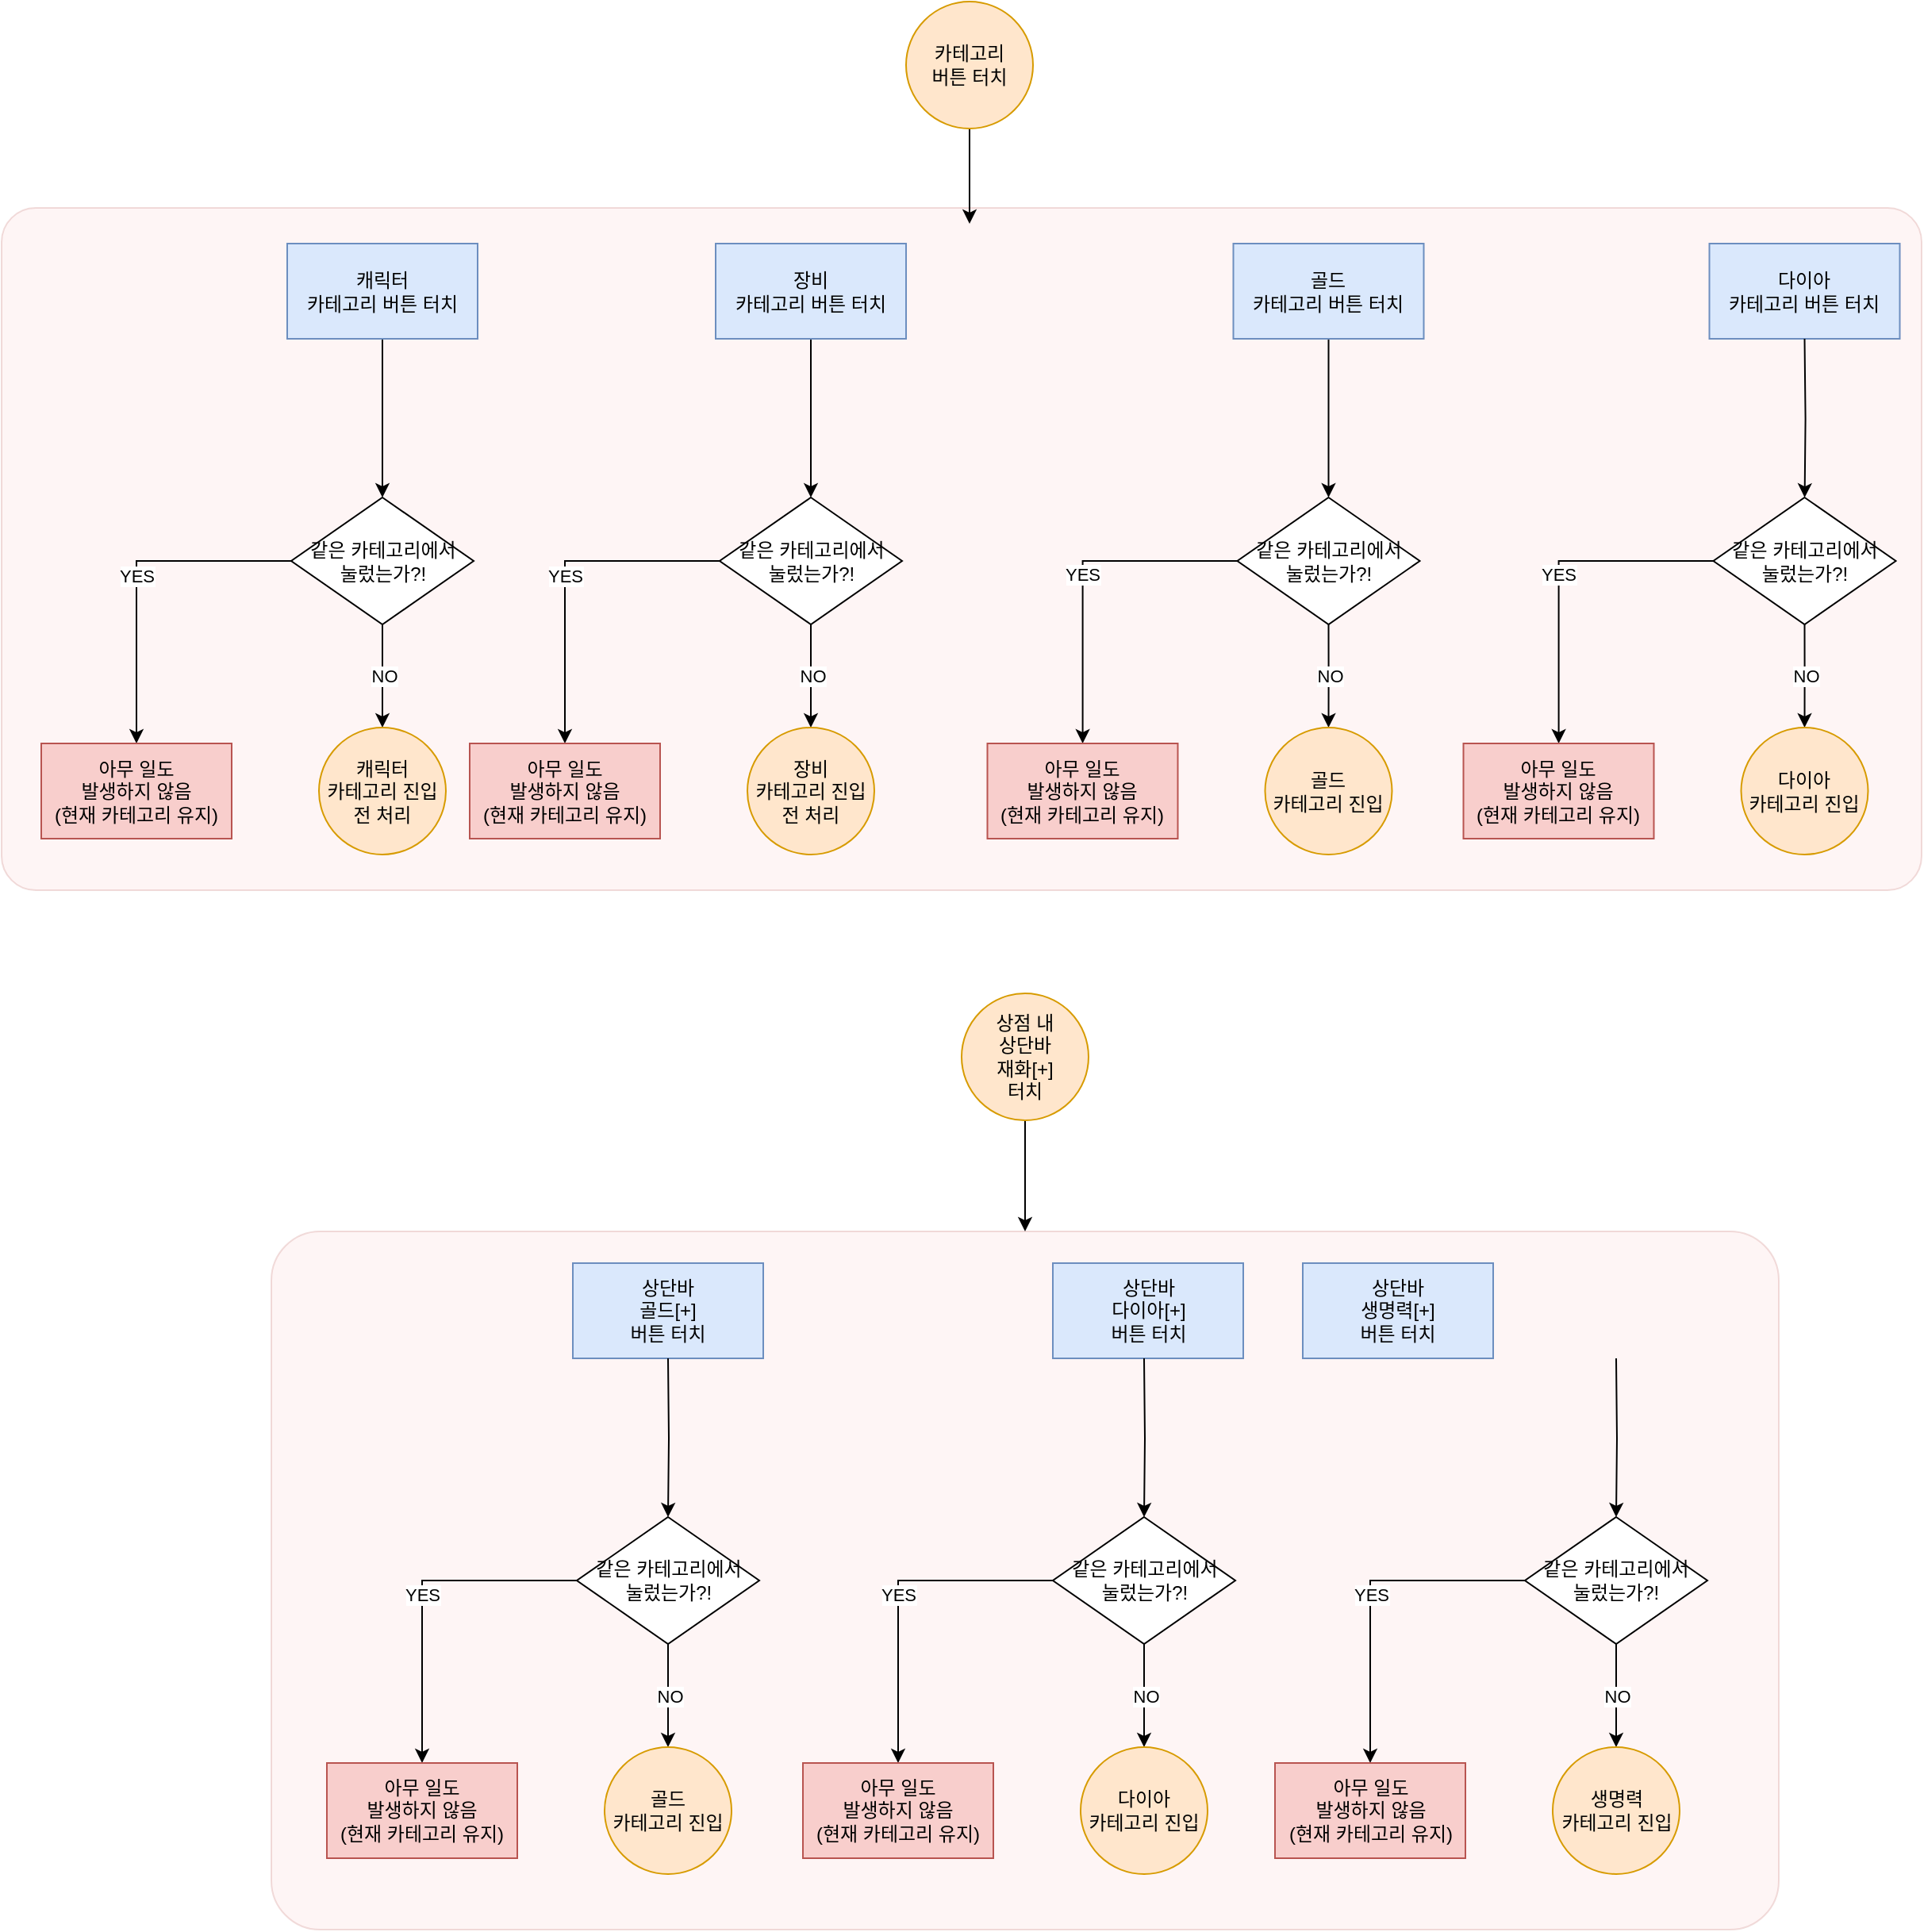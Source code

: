<mxfile version="14.0.0" type="github" pages="6">
  <diagram id="Wrw2sLwO_EbTYqXYKBc3" name="상점 진입 방식">
    <mxGraphModel dx="3076" dy="762" grid="1" gridSize="10" guides="1" tooltips="1" connect="1" arrows="1" fold="1" page="1" pageScale="1" pageWidth="827" pageHeight="1169" math="0" shadow="0">
      <root>
        <mxCell id="0" />
        <mxCell id="1" parent="0" />
        <mxCell id="SizbIvzW73-PEYQfVJDN-1" value="" style="rounded=1;whiteSpace=wrap;html=1;fillColor=#f8cecc;strokeColor=#b85450;opacity=20;arcSize=5;" vertex="1" parent="1">
          <mxGeometry x="-1640" y="150" width="1210" height="430" as="geometry" />
        </mxCell>
        <mxCell id="SizbIvzW73-PEYQfVJDN-2" value="" style="rounded=1;whiteSpace=wrap;html=1;fillColor=#f8cecc;strokeColor=#b85450;opacity=20;arcSize=7;" vertex="1" parent="1">
          <mxGeometry x="-1470" y="795" width="950" height="440" as="geometry" />
        </mxCell>
        <mxCell id="SizbIvzW73-PEYQfVJDN-3" style="edgeStyle=orthogonalEdgeStyle;rounded=0;orthogonalLoop=1;jettySize=auto;html=1;" edge="1" parent="1" source="SizbIvzW73-PEYQfVJDN-4" target="SizbIvzW73-PEYQfVJDN-19">
          <mxGeometry relative="1" as="geometry" />
        </mxCell>
        <mxCell id="SizbIvzW73-PEYQfVJDN-4" value="캐릭터&lt;br&gt;카테고리 버튼 터치" style="rounded=0;whiteSpace=wrap;html=1;fillColor=#dae8fc;strokeColor=#6c8ebf;" vertex="1" parent="1">
          <mxGeometry x="-1460" y="172.5" width="120" height="60" as="geometry" />
        </mxCell>
        <mxCell id="SizbIvzW73-PEYQfVJDN-5" style="edgeStyle=orthogonalEdgeStyle;rounded=0;orthogonalLoop=1;jettySize=auto;html=1;entryX=0.5;entryY=0;entryDx=0;entryDy=0;" edge="1" parent="1" source="SizbIvzW73-PEYQfVJDN-6" target="SizbIvzW73-PEYQfVJDN-24">
          <mxGeometry relative="1" as="geometry" />
        </mxCell>
        <mxCell id="SizbIvzW73-PEYQfVJDN-6" value="장비&lt;br&gt;카테고리 버튼 터치" style="rounded=0;whiteSpace=wrap;html=1;fillColor=#dae8fc;strokeColor=#6c8ebf;" vertex="1" parent="1">
          <mxGeometry x="-1190" y="172.5" width="120" height="60" as="geometry" />
        </mxCell>
        <mxCell id="SizbIvzW73-PEYQfVJDN-7" style="edgeStyle=orthogonalEdgeStyle;rounded=0;orthogonalLoop=1;jettySize=auto;html=1;" edge="1" parent="1" source="SizbIvzW73-PEYQfVJDN-8" target="SizbIvzW73-PEYQfVJDN-29">
          <mxGeometry relative="1" as="geometry" />
        </mxCell>
        <mxCell id="SizbIvzW73-PEYQfVJDN-8" value="골드&lt;br&gt;카테고리 버튼 터치" style="rounded=0;whiteSpace=wrap;html=1;fillColor=#dae8fc;strokeColor=#6c8ebf;" vertex="1" parent="1">
          <mxGeometry x="-863.75" y="172.5" width="120" height="60" as="geometry" />
        </mxCell>
        <mxCell id="SizbIvzW73-PEYQfVJDN-9" value="다이아&lt;br&gt;카테고리 버튼 터치" style="rounded=0;whiteSpace=wrap;html=1;fillColor=#dae8fc;strokeColor=#6c8ebf;" vertex="1" parent="1">
          <mxGeometry x="-563.75" y="172.5" width="120" height="60" as="geometry" />
        </mxCell>
        <mxCell id="SizbIvzW73-PEYQfVJDN-10" style="edgeStyle=orthogonalEdgeStyle;rounded=0;orthogonalLoop=1;jettySize=auto;html=1;" edge="1" parent="1">
          <mxGeometry relative="1" as="geometry">
            <mxPoint x="-1030" y="160" as="targetPoint" />
            <mxPoint x="-1030" y="100" as="sourcePoint" />
          </mxGeometry>
        </mxCell>
        <mxCell id="SizbIvzW73-PEYQfVJDN-11" value="카테고리&lt;br&gt;버튼 터치" style="ellipse;whiteSpace=wrap;html=1;aspect=fixed;fillColor=#ffe6cc;strokeColor=#d79b00;" vertex="1" parent="1">
          <mxGeometry x="-1070" y="20" width="80" height="80" as="geometry" />
        </mxCell>
        <mxCell id="SizbIvzW73-PEYQfVJDN-12" style="edgeStyle=orthogonalEdgeStyle;rounded=0;orthogonalLoop=1;jettySize=auto;html=1;entryX=0.5;entryY=0;entryDx=0;entryDy=0;" edge="1" parent="1" source="SizbIvzW73-PEYQfVJDN-13" target="SizbIvzW73-PEYQfVJDN-2">
          <mxGeometry relative="1" as="geometry" />
        </mxCell>
        <mxCell id="SizbIvzW73-PEYQfVJDN-13" value="상점 내&lt;br&gt;상단바&lt;br&gt;재화[+]&lt;br&gt;터치" style="ellipse;whiteSpace=wrap;html=1;aspect=fixed;fillColor=#ffe6cc;strokeColor=#d79b00;" vertex="1" parent="1">
          <mxGeometry x="-1035" y="645" width="80" height="80" as="geometry" />
        </mxCell>
        <mxCell id="SizbIvzW73-PEYQfVJDN-14" value="상단바&lt;br&gt;골드[+]&lt;br&gt;버튼 터치" style="rounded=0;whiteSpace=wrap;html=1;fillColor=#dae8fc;strokeColor=#6c8ebf;" vertex="1" parent="1">
          <mxGeometry x="-1280" y="815" width="120" height="60" as="geometry" />
        </mxCell>
        <mxCell id="SizbIvzW73-PEYQfVJDN-15" value="상단바&lt;br&gt;다이아[+]&lt;br&gt;버튼 터치" style="rounded=0;whiteSpace=wrap;html=1;fillColor=#dae8fc;strokeColor=#6c8ebf;" vertex="1" parent="1">
          <mxGeometry x="-977.5" y="815" width="120" height="60" as="geometry" />
        </mxCell>
        <mxCell id="SizbIvzW73-PEYQfVJDN-16" value="상단바&lt;br&gt;생명력[+]&lt;br&gt;버튼 터치" style="rounded=0;whiteSpace=wrap;html=1;fillColor=#dae8fc;strokeColor=#6c8ebf;" vertex="1" parent="1">
          <mxGeometry x="-820" y="815" width="120" height="60" as="geometry" />
        </mxCell>
        <mxCell id="SizbIvzW73-PEYQfVJDN-17" value="YES" style="edgeStyle=orthogonalEdgeStyle;rounded=0;orthogonalLoop=1;jettySize=auto;html=1;exitX=0;exitY=0.5;exitDx=0;exitDy=0;" edge="1" parent="1" source="SizbIvzW73-PEYQfVJDN-19" target="SizbIvzW73-PEYQfVJDN-20">
          <mxGeometry relative="1" as="geometry">
            <mxPoint x="-1555" y="482.5" as="targetPoint" />
          </mxGeometry>
        </mxCell>
        <mxCell id="SizbIvzW73-PEYQfVJDN-18" value="NO" style="edgeStyle=orthogonalEdgeStyle;rounded=0;orthogonalLoop=1;jettySize=auto;html=1;exitX=0.5;exitY=1;exitDx=0;exitDy=0;entryX=0.5;entryY=0;entryDx=0;entryDy=0;" edge="1" parent="1" source="SizbIvzW73-PEYQfVJDN-19">
          <mxGeometry relative="1" as="geometry">
            <mxPoint x="-1400" y="477.5" as="targetPoint" />
          </mxGeometry>
        </mxCell>
        <mxCell id="SizbIvzW73-PEYQfVJDN-19" value="같은 카테고리에서&lt;br&gt;눌렀는가?!" style="rhombus;whiteSpace=wrap;html=1;" vertex="1" parent="1">
          <mxGeometry x="-1457.5" y="332.5" width="115" height="80" as="geometry" />
        </mxCell>
        <mxCell id="SizbIvzW73-PEYQfVJDN-20" value="아무 일도&lt;br&gt;발생하지 않음&lt;br&gt;(현재 카테고리 유지)" style="rounded=0;whiteSpace=wrap;html=1;fillColor=#f8cecc;strokeColor=#b85450;" vertex="1" parent="1">
          <mxGeometry x="-1615" y="487.5" width="120" height="60" as="geometry" />
        </mxCell>
        <mxCell id="SizbIvzW73-PEYQfVJDN-21" value="캐릭터&lt;br&gt;카테고리 진입 전 처리" style="ellipse;whiteSpace=wrap;html=1;aspect=fixed;fillColor=#ffe6cc;strokeColor=#d79b00;" vertex="1" parent="1">
          <mxGeometry x="-1440" y="477.5" width="80" height="80" as="geometry" />
        </mxCell>
        <mxCell id="SizbIvzW73-PEYQfVJDN-22" value="YES" style="edgeStyle=orthogonalEdgeStyle;rounded=0;orthogonalLoop=1;jettySize=auto;html=1;exitX=0;exitY=0.5;exitDx=0;exitDy=0;" edge="1" parent="1" source="SizbIvzW73-PEYQfVJDN-24" target="SizbIvzW73-PEYQfVJDN-25">
          <mxGeometry relative="1" as="geometry">
            <mxPoint x="-1285" y="482.5" as="targetPoint" />
          </mxGeometry>
        </mxCell>
        <mxCell id="SizbIvzW73-PEYQfVJDN-23" value="NO" style="edgeStyle=orthogonalEdgeStyle;rounded=0;orthogonalLoop=1;jettySize=auto;html=1;exitX=0.5;exitY=1;exitDx=0;exitDy=0;entryX=0.5;entryY=0;entryDx=0;entryDy=0;" edge="1" parent="1" source="SizbIvzW73-PEYQfVJDN-24">
          <mxGeometry relative="1" as="geometry">
            <mxPoint x="-1130" y="477.5" as="targetPoint" />
          </mxGeometry>
        </mxCell>
        <mxCell id="SizbIvzW73-PEYQfVJDN-24" value="같은 카테고리에서&lt;br&gt;눌렀는가?!" style="rhombus;whiteSpace=wrap;html=1;" vertex="1" parent="1">
          <mxGeometry x="-1187.5" y="332.5" width="115" height="80" as="geometry" />
        </mxCell>
        <mxCell id="SizbIvzW73-PEYQfVJDN-25" value="아무 일도&lt;br&gt;발생하지 않음&lt;br&gt;(현재 카테고리 유지)" style="rounded=0;whiteSpace=wrap;html=1;fillColor=#f8cecc;strokeColor=#b85450;" vertex="1" parent="1">
          <mxGeometry x="-1345" y="487.5" width="120" height="60" as="geometry" />
        </mxCell>
        <mxCell id="SizbIvzW73-PEYQfVJDN-26" value="장비&lt;br&gt;카테고리 진입 전 처리" style="ellipse;whiteSpace=wrap;html=1;aspect=fixed;fillColor=#ffe6cc;strokeColor=#d79b00;" vertex="1" parent="1">
          <mxGeometry x="-1170" y="477.5" width="80" height="80" as="geometry" />
        </mxCell>
        <mxCell id="SizbIvzW73-PEYQfVJDN-27" value="YES" style="edgeStyle=orthogonalEdgeStyle;rounded=0;orthogonalLoop=1;jettySize=auto;html=1;exitX=0;exitY=0.5;exitDx=0;exitDy=0;" edge="1" parent="1" source="SizbIvzW73-PEYQfVJDN-29" target="SizbIvzW73-PEYQfVJDN-30">
          <mxGeometry relative="1" as="geometry">
            <mxPoint x="-958.75" y="482.5" as="targetPoint" />
          </mxGeometry>
        </mxCell>
        <mxCell id="SizbIvzW73-PEYQfVJDN-28" value="NO" style="edgeStyle=orthogonalEdgeStyle;rounded=0;orthogonalLoop=1;jettySize=auto;html=1;exitX=0.5;exitY=1;exitDx=0;exitDy=0;entryX=0.5;entryY=0;entryDx=0;entryDy=0;" edge="1" parent="1" source="SizbIvzW73-PEYQfVJDN-29">
          <mxGeometry relative="1" as="geometry">
            <mxPoint x="-803.75" y="477.5" as="targetPoint" />
          </mxGeometry>
        </mxCell>
        <mxCell id="SizbIvzW73-PEYQfVJDN-29" value="같은 카테고리에서&lt;br&gt;눌렀는가?!" style="rhombus;whiteSpace=wrap;html=1;" vertex="1" parent="1">
          <mxGeometry x="-861.25" y="332.5" width="115" height="80" as="geometry" />
        </mxCell>
        <mxCell id="SizbIvzW73-PEYQfVJDN-30" value="아무 일도&lt;br&gt;발생하지 않음&lt;br&gt;(현재 카테고리 유지)" style="rounded=0;whiteSpace=wrap;html=1;fillColor=#f8cecc;strokeColor=#b85450;" vertex="1" parent="1">
          <mxGeometry x="-1018.75" y="487.5" width="120" height="60" as="geometry" />
        </mxCell>
        <mxCell id="SizbIvzW73-PEYQfVJDN-31" value="골드&lt;br&gt;카테고리 진입" style="ellipse;whiteSpace=wrap;html=1;aspect=fixed;fillColor=#ffe6cc;strokeColor=#d79b00;" vertex="1" parent="1">
          <mxGeometry x="-843.75" y="477.5" width="80" height="80" as="geometry" />
        </mxCell>
        <mxCell id="SizbIvzW73-PEYQfVJDN-32" style="edgeStyle=orthogonalEdgeStyle;rounded=0;orthogonalLoop=1;jettySize=auto;html=1;" edge="1" parent="1" target="SizbIvzW73-PEYQfVJDN-35">
          <mxGeometry relative="1" as="geometry">
            <mxPoint x="-503.75" y="232.5" as="sourcePoint" />
          </mxGeometry>
        </mxCell>
        <mxCell id="SizbIvzW73-PEYQfVJDN-33" value="YES" style="edgeStyle=orthogonalEdgeStyle;rounded=0;orthogonalLoop=1;jettySize=auto;html=1;exitX=0;exitY=0.5;exitDx=0;exitDy=0;" edge="1" parent="1" source="SizbIvzW73-PEYQfVJDN-35" target="SizbIvzW73-PEYQfVJDN-36">
          <mxGeometry relative="1" as="geometry">
            <mxPoint x="-658.75" y="482.5" as="targetPoint" />
          </mxGeometry>
        </mxCell>
        <mxCell id="SizbIvzW73-PEYQfVJDN-34" value="NO" style="edgeStyle=orthogonalEdgeStyle;rounded=0;orthogonalLoop=1;jettySize=auto;html=1;exitX=0.5;exitY=1;exitDx=0;exitDy=0;entryX=0.5;entryY=0;entryDx=0;entryDy=0;" edge="1" parent="1" source="SizbIvzW73-PEYQfVJDN-35">
          <mxGeometry relative="1" as="geometry">
            <mxPoint x="-503.75" y="477.5" as="targetPoint" />
          </mxGeometry>
        </mxCell>
        <mxCell id="SizbIvzW73-PEYQfVJDN-35" value="같은 카테고리에서&lt;br&gt;눌렀는가?!" style="rhombus;whiteSpace=wrap;html=1;" vertex="1" parent="1">
          <mxGeometry x="-561.25" y="332.5" width="115" height="80" as="geometry" />
        </mxCell>
        <mxCell id="SizbIvzW73-PEYQfVJDN-36" value="아무 일도&lt;br&gt;발생하지 않음&lt;br&gt;(현재 카테고리 유지)" style="rounded=0;whiteSpace=wrap;html=1;fillColor=#f8cecc;strokeColor=#b85450;" vertex="1" parent="1">
          <mxGeometry x="-718.75" y="487.5" width="120" height="60" as="geometry" />
        </mxCell>
        <mxCell id="SizbIvzW73-PEYQfVJDN-37" value="다이아&lt;br&gt;카테고리 진입" style="ellipse;whiteSpace=wrap;html=1;aspect=fixed;fillColor=#ffe6cc;strokeColor=#d79b00;" vertex="1" parent="1">
          <mxGeometry x="-543.75" y="477.5" width="80" height="80" as="geometry" />
        </mxCell>
        <mxCell id="SizbIvzW73-PEYQfVJDN-38" style="edgeStyle=orthogonalEdgeStyle;rounded=0;orthogonalLoop=1;jettySize=auto;html=1;" edge="1" parent="1" target="SizbIvzW73-PEYQfVJDN-41">
          <mxGeometry relative="1" as="geometry">
            <mxPoint x="-1220" y="875" as="sourcePoint" />
          </mxGeometry>
        </mxCell>
        <mxCell id="SizbIvzW73-PEYQfVJDN-39" value="YES" style="edgeStyle=orthogonalEdgeStyle;rounded=0;orthogonalLoop=1;jettySize=auto;html=1;exitX=0;exitY=0.5;exitDx=0;exitDy=0;" edge="1" parent="1" source="SizbIvzW73-PEYQfVJDN-41" target="SizbIvzW73-PEYQfVJDN-42">
          <mxGeometry relative="1" as="geometry">
            <mxPoint x="-1375" y="1125" as="targetPoint" />
          </mxGeometry>
        </mxCell>
        <mxCell id="SizbIvzW73-PEYQfVJDN-40" value="NO" style="edgeStyle=orthogonalEdgeStyle;rounded=0;orthogonalLoop=1;jettySize=auto;html=1;exitX=0.5;exitY=1;exitDx=0;exitDy=0;entryX=0.5;entryY=0;entryDx=0;entryDy=0;" edge="1" parent="1" source="SizbIvzW73-PEYQfVJDN-41">
          <mxGeometry relative="1" as="geometry">
            <mxPoint x="-1220" y="1120" as="targetPoint" />
          </mxGeometry>
        </mxCell>
        <mxCell id="SizbIvzW73-PEYQfVJDN-41" value="같은 카테고리에서&lt;br&gt;눌렀는가?!" style="rhombus;whiteSpace=wrap;html=1;" vertex="1" parent="1">
          <mxGeometry x="-1277.5" y="975" width="115" height="80" as="geometry" />
        </mxCell>
        <mxCell id="SizbIvzW73-PEYQfVJDN-42" value="아무 일도&lt;br&gt;발생하지 않음&lt;br&gt;(현재 카테고리 유지)" style="rounded=0;whiteSpace=wrap;html=1;fillColor=#f8cecc;strokeColor=#b85450;" vertex="1" parent="1">
          <mxGeometry x="-1435" y="1130" width="120" height="60" as="geometry" />
        </mxCell>
        <mxCell id="SizbIvzW73-PEYQfVJDN-43" value="골드&lt;br&gt;카테고리 진입" style="ellipse;whiteSpace=wrap;html=1;aspect=fixed;fillColor=#ffe6cc;strokeColor=#d79b00;" vertex="1" parent="1">
          <mxGeometry x="-1260" y="1120" width="80" height="80" as="geometry" />
        </mxCell>
        <mxCell id="SizbIvzW73-PEYQfVJDN-44" style="edgeStyle=orthogonalEdgeStyle;rounded=0;orthogonalLoop=1;jettySize=auto;html=1;" edge="1" parent="1" target="SizbIvzW73-PEYQfVJDN-47">
          <mxGeometry relative="1" as="geometry">
            <mxPoint x="-920" y="875" as="sourcePoint" />
          </mxGeometry>
        </mxCell>
        <mxCell id="SizbIvzW73-PEYQfVJDN-45" value="YES" style="edgeStyle=orthogonalEdgeStyle;rounded=0;orthogonalLoop=1;jettySize=auto;html=1;exitX=0;exitY=0.5;exitDx=0;exitDy=0;" edge="1" parent="1" source="SizbIvzW73-PEYQfVJDN-47" target="SizbIvzW73-PEYQfVJDN-48">
          <mxGeometry relative="1" as="geometry">
            <mxPoint x="-1075" y="1125" as="targetPoint" />
          </mxGeometry>
        </mxCell>
        <mxCell id="SizbIvzW73-PEYQfVJDN-46" value="NO" style="edgeStyle=orthogonalEdgeStyle;rounded=0;orthogonalLoop=1;jettySize=auto;html=1;exitX=0.5;exitY=1;exitDx=0;exitDy=0;entryX=0.5;entryY=0;entryDx=0;entryDy=0;" edge="1" parent="1" source="SizbIvzW73-PEYQfVJDN-47">
          <mxGeometry relative="1" as="geometry">
            <mxPoint x="-920" y="1120" as="targetPoint" />
          </mxGeometry>
        </mxCell>
        <mxCell id="SizbIvzW73-PEYQfVJDN-47" value="같은 카테고리에서&lt;br&gt;눌렀는가?!" style="rhombus;whiteSpace=wrap;html=1;" vertex="1" parent="1">
          <mxGeometry x="-977.5" y="975" width="115" height="80" as="geometry" />
        </mxCell>
        <mxCell id="SizbIvzW73-PEYQfVJDN-48" value="아무 일도&lt;br&gt;발생하지 않음&lt;br&gt;(현재 카테고리 유지)" style="rounded=0;whiteSpace=wrap;html=1;fillColor=#f8cecc;strokeColor=#b85450;" vertex="1" parent="1">
          <mxGeometry x="-1135" y="1130" width="120" height="60" as="geometry" />
        </mxCell>
        <mxCell id="SizbIvzW73-PEYQfVJDN-49" value="다이아&lt;br&gt;카테고리 진입" style="ellipse;whiteSpace=wrap;html=1;aspect=fixed;fillColor=#ffe6cc;strokeColor=#d79b00;" vertex="1" parent="1">
          <mxGeometry x="-960" y="1120" width="80" height="80" as="geometry" />
        </mxCell>
        <mxCell id="SizbIvzW73-PEYQfVJDN-50" style="edgeStyle=orthogonalEdgeStyle;rounded=0;orthogonalLoop=1;jettySize=auto;html=1;" edge="1" parent="1" target="SizbIvzW73-PEYQfVJDN-53">
          <mxGeometry relative="1" as="geometry">
            <mxPoint x="-622.5" y="875" as="sourcePoint" />
          </mxGeometry>
        </mxCell>
        <mxCell id="SizbIvzW73-PEYQfVJDN-51" value="YES" style="edgeStyle=orthogonalEdgeStyle;rounded=0;orthogonalLoop=1;jettySize=auto;html=1;exitX=0;exitY=0.5;exitDx=0;exitDy=0;" edge="1" parent="1" source="SizbIvzW73-PEYQfVJDN-53" target="SizbIvzW73-PEYQfVJDN-54">
          <mxGeometry relative="1" as="geometry">
            <mxPoint x="-777.5" y="1125" as="targetPoint" />
          </mxGeometry>
        </mxCell>
        <mxCell id="SizbIvzW73-PEYQfVJDN-52" value="NO" style="edgeStyle=orthogonalEdgeStyle;rounded=0;orthogonalLoop=1;jettySize=auto;html=1;exitX=0.5;exitY=1;exitDx=0;exitDy=0;entryX=0.5;entryY=0;entryDx=0;entryDy=0;" edge="1" parent="1" source="SizbIvzW73-PEYQfVJDN-53">
          <mxGeometry relative="1" as="geometry">
            <mxPoint x="-622.5" y="1120" as="targetPoint" />
          </mxGeometry>
        </mxCell>
        <mxCell id="SizbIvzW73-PEYQfVJDN-53" value="같은 카테고리에서&lt;br&gt;눌렀는가?!" style="rhombus;whiteSpace=wrap;html=1;" vertex="1" parent="1">
          <mxGeometry x="-680" y="975" width="115" height="80" as="geometry" />
        </mxCell>
        <mxCell id="SizbIvzW73-PEYQfVJDN-54" value="아무 일도&lt;br&gt;발생하지 않음&lt;br&gt;(현재 카테고리 유지)" style="rounded=0;whiteSpace=wrap;html=1;fillColor=#f8cecc;strokeColor=#b85450;" vertex="1" parent="1">
          <mxGeometry x="-837.5" y="1130" width="120" height="60" as="geometry" />
        </mxCell>
        <mxCell id="SizbIvzW73-PEYQfVJDN-55" value="생명력&lt;br&gt;카테고리 진입" style="ellipse;whiteSpace=wrap;html=1;aspect=fixed;fillColor=#ffe6cc;strokeColor=#d79b00;" vertex="1" parent="1">
          <mxGeometry x="-662.5" y="1120" width="80" height="80" as="geometry" />
        </mxCell>
      </root>
    </mxGraphModel>
  </diagram>
  <diagram id="76ZBDmH1duyzqO5y47jS" name="캐릭터 카테고리 진입 전 처리">
    <mxGraphModel dx="1422" dy="762" grid="1" gridSize="10" guides="1" tooltips="1" connect="1" arrows="1" fold="1" page="1" pageScale="1" pageWidth="827" pageHeight="1169" math="0" shadow="0">
      <root>
        <mxCell id="6ttPwFnaIxL52kM-Dqnf-0" />
        <mxCell id="6ttPwFnaIxL52kM-Dqnf-1" parent="6ttPwFnaIxL52kM-Dqnf-0" />
        <mxCell id="fW-swSx55-WXlKGsG92W-0" style="edgeStyle=orthogonalEdgeStyle;rounded=0;orthogonalLoop=1;jettySize=auto;html=1;entryX=0.5;entryY=0;entryDx=0;entryDy=0;" edge="1" parent="6ttPwFnaIxL52kM-Dqnf-1" source="fW-swSx55-WXlKGsG92W-1" target="fW-swSx55-WXlKGsG92W-5">
          <mxGeometry relative="1" as="geometry">
            <mxPoint x="342" y="210" as="targetPoint" />
            <Array as="points" />
          </mxGeometry>
        </mxCell>
        <mxCell id="fW-swSx55-WXlKGsG92W-1" value="캐릭터&lt;br&gt;카테고리 진입 전 처리" style="ellipse;whiteSpace=wrap;html=1;aspect=fixed;fillColor=#ffe6cc;strokeColor=#d79b00;" vertex="1" parent="6ttPwFnaIxL52kM-Dqnf-1">
          <mxGeometry x="256" y="20" width="80" height="80" as="geometry" />
        </mxCell>
        <mxCell id="fW-swSx55-WXlKGsG92W-2" value="yes" style="edgeStyle=orthogonalEdgeStyle;rounded=0;orthogonalLoop=1;jettySize=auto;html=1;entryX=0;entryY=0.5;entryDx=0;entryDy=0;" edge="1" parent="6ttPwFnaIxL52kM-Dqnf-1" source="fW-swSx55-WXlKGsG92W-5" target="fW-swSx55-WXlKGsG92W-9">
          <mxGeometry relative="1" as="geometry">
            <mxPoint x="508" y="250" as="targetPoint" />
          </mxGeometry>
        </mxCell>
        <mxCell id="fW-swSx55-WXlKGsG92W-3" value="NO" style="edgeStyle=orthogonalEdgeStyle;rounded=0;orthogonalLoop=1;jettySize=auto;html=1;" edge="1" parent="6ttPwFnaIxL52kM-Dqnf-1" source="fW-swSx55-WXlKGsG92W-5">
          <mxGeometry relative="1" as="geometry">
            <mxPoint x="168" y="250" as="targetPoint" />
          </mxGeometry>
        </mxCell>
        <mxCell id="fW-swSx55-WXlKGsG92W-4" style="edgeStyle=orthogonalEdgeStyle;rounded=0;orthogonalLoop=1;jettySize=auto;html=1;entryX=0.5;entryY=0;entryDx=0;entryDy=0;" edge="1" parent="6ttPwFnaIxL52kM-Dqnf-1" source="fW-swSx55-WXlKGsG92W-5" target="fW-swSx55-WXlKGsG92W-22">
          <mxGeometry relative="1" as="geometry">
            <mxPoint x="296" y="360" as="targetPoint" />
          </mxGeometry>
        </mxCell>
        <mxCell id="fW-swSx55-WXlKGsG92W-5" value="캐릭터를&lt;br&gt;보유 중인가?" style="rhombus;whiteSpace=wrap;html=1;" vertex="1" parent="6ttPwFnaIxL52kM-Dqnf-1">
          <mxGeometry x="220" y="210" width="152" height="80" as="geometry" />
        </mxCell>
        <mxCell id="fW-swSx55-WXlKGsG92W-6" style="edgeStyle=orthogonalEdgeStyle;rounded=0;orthogonalLoop=1;jettySize=auto;html=1;" edge="1" parent="6ttPwFnaIxL52kM-Dqnf-1" source="fW-swSx55-WXlKGsG92W-9" target="fW-swSx55-WXlKGsG92W-12">
          <mxGeometry relative="1" as="geometry" />
        </mxCell>
        <mxCell id="fW-swSx55-WXlKGsG92W-7" value="YES" style="edgeStyle=orthogonalEdgeStyle;rounded=0;orthogonalLoop=1;jettySize=auto;html=1;entryX=0.5;entryY=1;entryDx=0;entryDy=0;" edge="1" parent="6ttPwFnaIxL52kM-Dqnf-1" source="fW-swSx55-WXlKGsG92W-9" target="fW-swSx55-WXlKGsG92W-13">
          <mxGeometry relative="1" as="geometry" />
        </mxCell>
        <mxCell id="fW-swSx55-WXlKGsG92W-8" value="NO" style="edgeStyle=orthogonalEdgeStyle;rounded=0;orthogonalLoop=1;jettySize=auto;html=1;entryX=0.5;entryY=0;entryDx=0;entryDy=0;" edge="1" parent="6ttPwFnaIxL52kM-Dqnf-1" source="fW-swSx55-WXlKGsG92W-9" target="fW-swSx55-WXlKGsG92W-14">
          <mxGeometry relative="1" as="geometry" />
        </mxCell>
        <mxCell id="q5MGHUvmxYctt0fmA0WN-0" value="" style="edgeStyle=orthogonalEdgeStyle;rounded=0;orthogonalLoop=1;jettySize=auto;html=1;" edge="1" parent="6ttPwFnaIxL52kM-Dqnf-1" target="fW-swSx55-WXlKGsG92W-5">
          <mxGeometry relative="1" as="geometry">
            <mxPoint x="380" y="250" as="sourcePoint" />
          </mxGeometry>
        </mxCell>
        <mxCell id="fW-swSx55-WXlKGsG92W-9" value="해당 캐릭터를&lt;br&gt;선택 중인가?" style="rhombus;whiteSpace=wrap;html=1;" vertex="1" parent="6ttPwFnaIxL52kM-Dqnf-1">
          <mxGeometry x="438" y="210" width="152" height="80" as="geometry" />
        </mxCell>
        <mxCell id="fW-swSx55-WXlKGsG92W-10" value="YES" style="edgeStyle=orthogonalEdgeStyle;rounded=0;orthogonalLoop=1;jettySize=auto;html=1;entryX=0.5;entryY=1;entryDx=0;entryDy=0;" edge="1" parent="6ttPwFnaIxL52kM-Dqnf-1" source="fW-swSx55-WXlKGsG92W-12" target="fW-swSx55-WXlKGsG92W-15">
          <mxGeometry relative="1" as="geometry" />
        </mxCell>
        <mxCell id="fW-swSx55-WXlKGsG92W-11" value="NO" style="edgeStyle=orthogonalEdgeStyle;rounded=0;orthogonalLoop=1;jettySize=auto;html=1;" edge="1" parent="6ttPwFnaIxL52kM-Dqnf-1" source="fW-swSx55-WXlKGsG92W-12">
          <mxGeometry relative="1" as="geometry">
            <mxPoint x="724" y="350" as="targetPoint" />
          </mxGeometry>
        </mxCell>
        <mxCell id="fW-swSx55-WXlKGsG92W-12" value="레벨이 MAX인가?" style="rhombus;whiteSpace=wrap;html=1;" vertex="1" parent="6ttPwFnaIxL52kM-Dqnf-1">
          <mxGeometry x="648" y="210" width="152" height="80" as="geometry" />
        </mxCell>
        <mxCell id="fW-swSx55-WXlKGsG92W-13" value="1) 해당 캐릭터의 가격 버튼 삭제 후 [V 선택 중] 버튼 출력&amp;nbsp;&lt;br&gt;2) 해당 상품의 배경을 [보유 중] 전용 배경으로 출력" style="rounded=0;whiteSpace=wrap;html=1;fillColor=#e1d5e7;strokeColor=#9673a6;" vertex="1" parent="6ttPwFnaIxL52kM-Dqnf-1">
          <mxGeometry x="430" y="70" width="168" height="80" as="geometry" />
        </mxCell>
        <mxCell id="fW-swSx55-WXlKGsG92W-14" value="1) 해당 캐릭터의 가격 버튼 삭제 후 [선택하기] 버튼 출력&amp;nbsp;&lt;br&gt;2) 해당 상품의 배경을 [보유 중] 전용 배경으로 출력" style="rounded=0;whiteSpace=wrap;html=1;fillColor=#e1d5e7;strokeColor=#9673a6;" vertex="1" parent="6ttPwFnaIxL52kM-Dqnf-1">
          <mxGeometry x="430" y="350" width="168" height="80" as="geometry" />
        </mxCell>
        <mxCell id="fW-swSx55-WXlKGsG92W-15" value="1) 해당 캐릭터 상품의 레벨 게이지 및 레벨 수치를 MAX에 맞게 표기&lt;br&gt;2) 해당 캐릭터 상품의 기본 능력치를 MAX 레벨에 맞게 출력&lt;br&gt;3) 레벨 업 버튼 비활성화" style="rounded=0;whiteSpace=wrap;html=1;fillColor=#e1d5e7;strokeColor=#9673a6;" vertex="1" parent="6ttPwFnaIxL52kM-Dqnf-1">
          <mxGeometry x="640" y="50" width="168" height="100" as="geometry" />
        </mxCell>
        <mxCell id="fW-swSx55-WXlKGsG92W-16" value="1) 해당 캐릭터 상품의 레벨 게이지 및 레벨 수치를 현재 레벨에 맞게 출력&lt;br&gt;2) 해당 캐릭터 상품의 기본 능력치를 현재 레벨에 맞게 출력&lt;br&gt;3) 레벨 업 버튼 활성화" style="rounded=0;whiteSpace=wrap;html=1;fillColor=#e1d5e7;strokeColor=#9673a6;" vertex="1" parent="6ttPwFnaIxL52kM-Dqnf-1">
          <mxGeometry x="640" y="350" width="168" height="100" as="geometry" />
        </mxCell>
        <mxCell id="fW-swSx55-WXlKGsG92W-17" value="YES" style="edgeStyle=orthogonalEdgeStyle;rounded=0;orthogonalLoop=1;jettySize=auto;html=1;" edge="1" parent="6ttPwFnaIxL52kM-Dqnf-1" source="fW-swSx55-WXlKGsG92W-19">
          <mxGeometry relative="1" as="geometry">
            <mxPoint x="94" y="150" as="targetPoint" />
          </mxGeometry>
        </mxCell>
        <mxCell id="fW-swSx55-WXlKGsG92W-18" value="NO" style="edgeStyle=orthogonalEdgeStyle;rounded=0;orthogonalLoop=1;jettySize=auto;html=1;" edge="1" parent="6ttPwFnaIxL52kM-Dqnf-1" source="fW-swSx55-WXlKGsG92W-19">
          <mxGeometry relative="1" as="geometry">
            <mxPoint x="94" y="350" as="targetPoint" />
          </mxGeometry>
        </mxCell>
        <mxCell id="fW-swSx55-WXlKGsG92W-19" value="구매 업적을&lt;br&gt;달성했는가?" style="rhombus;whiteSpace=wrap;html=1;" vertex="1" parent="6ttPwFnaIxL52kM-Dqnf-1">
          <mxGeometry x="18" y="210" width="152" height="80" as="geometry" />
        </mxCell>
        <mxCell id="fW-swSx55-WXlKGsG92W-20" value="1) 해당 캐릭터 상품의 가격을 [골드 가격]으로 출력&lt;br&gt;2) 해당 상품의 배경을 미 보유 전용 배경으로 출력&lt;br&gt;3) 레벨 게이지 및 레벨 수치를 1로 표기&lt;br&gt;4) 레벨업 버튼 비활성화" style="rounded=0;whiteSpace=wrap;html=1;fillColor=#e1d5e7;strokeColor=#9673a6;" vertex="1" parent="6ttPwFnaIxL52kM-Dqnf-1">
          <mxGeometry x="10" y="10" width="168" height="140" as="geometry" />
        </mxCell>
        <mxCell id="fW-swSx55-WXlKGsG92W-21" value="1) 해당 캐릭터 상품의 가격을 [다이아 가격]으로 출력&lt;br&gt;2) 해당 상품의 배경을 미 보유 전용 배경으로 출력&lt;br&gt;3) 레벨 게이지 및 레벨 수치를 1로 표기&lt;br&gt;4) 레벨업 버튼 비활성화&lt;br&gt;5) 자물쇠 아이콘 출력&lt;br&gt;6) 구매 업적을 텍스트로 출력" style="rounded=0;whiteSpace=wrap;html=1;fillColor=#e1d5e7;strokeColor=#9673a6;" vertex="1" parent="6ttPwFnaIxL52kM-Dqnf-1">
          <mxGeometry x="10" y="350" width="168" height="160" as="geometry" />
        </mxCell>
        <mxCell id="fW-swSx55-WXlKGsG92W-22" value="캐릭터&lt;br&gt;카테고리&lt;br&gt;진입" style="ellipse;whiteSpace=wrap;html=1;aspect=fixed;fillColor=#ffe6cc;strokeColor=#d79b00;" vertex="1" parent="6ttPwFnaIxL52kM-Dqnf-1">
          <mxGeometry x="256" y="400" width="80" height="80" as="geometry" />
        </mxCell>
      </root>
    </mxGraphModel>
  </diagram>
  <diagram id="lNBNSB9cpL1ys53dYcNa" name="캐릭터 카테고리">
    <mxGraphModel dx="1422" dy="762" grid="1" gridSize="10" guides="1" tooltips="1" connect="1" arrows="1" fold="1" page="1" pageScale="1" pageWidth="827" pageHeight="1169" math="0" shadow="0">
      <root>
        <mxCell id="Yet5x1uQ1z_hjjWlLWJl-0" />
        <mxCell id="Yet5x1uQ1z_hjjWlLWJl-1" parent="Yet5x1uQ1z_hjjWlLWJl-0" />
        <mxCell id="mMqOU_f5VzANfOKgFgFw-0" style="edgeStyle=orthogonalEdgeStyle;rounded=0;orthogonalLoop=1;jettySize=auto;html=1;entryX=1;entryY=0.5;entryDx=0;entryDy=0;" edge="1" parent="Yet5x1uQ1z_hjjWlLWJl-1" source="mMqOU_f5VzANfOKgFgFw-7" target="mMqOU_f5VzANfOKgFgFw-8">
          <mxGeometry relative="1" as="geometry" />
        </mxCell>
        <mxCell id="mMqOU_f5VzANfOKgFgFw-1" style="edgeStyle=orthogonalEdgeStyle;rounded=0;orthogonalLoop=1;jettySize=auto;html=1;entryX=1;entryY=0.5;entryDx=0;entryDy=0;" edge="1" parent="Yet5x1uQ1z_hjjWlLWJl-1" source="mMqOU_f5VzANfOKgFgFw-7" target="mMqOU_f5VzANfOKgFgFw-9">
          <mxGeometry relative="1" as="geometry" />
        </mxCell>
        <mxCell id="mMqOU_f5VzANfOKgFgFw-2" style="edgeStyle=orthogonalEdgeStyle;rounded=0;orthogonalLoop=1;jettySize=auto;html=1;entryX=0.5;entryY=0;entryDx=0;entryDy=0;" edge="1" parent="Yet5x1uQ1z_hjjWlLWJl-1" source="mMqOU_f5VzANfOKgFgFw-7" target="mMqOU_f5VzANfOKgFgFw-10">
          <mxGeometry relative="1" as="geometry" />
        </mxCell>
        <mxCell id="mMqOU_f5VzANfOKgFgFw-3" style="edgeStyle=orthogonalEdgeStyle;rounded=0;orthogonalLoop=1;jettySize=auto;html=1;" edge="1" parent="Yet5x1uQ1z_hjjWlLWJl-1" source="mMqOU_f5VzANfOKgFgFw-7" target="mMqOU_f5VzANfOKgFgFw-11">
          <mxGeometry relative="1" as="geometry">
            <Array as="points">
              <mxPoint x="410" y="280" />
              <mxPoint x="570" y="280" />
            </Array>
          </mxGeometry>
        </mxCell>
        <mxCell id="mMqOU_f5VzANfOKgFgFw-4" style="edgeStyle=orthogonalEdgeStyle;rounded=0;orthogonalLoop=1;jettySize=auto;html=1;" edge="1" parent="Yet5x1uQ1z_hjjWlLWJl-1" source="mMqOU_f5VzANfOKgFgFw-7" target="mMqOU_f5VzANfOKgFgFw-12">
          <mxGeometry relative="1" as="geometry">
            <Array as="points">
              <mxPoint x="410" y="280" />
              <mxPoint x="750" y="280" />
            </Array>
          </mxGeometry>
        </mxCell>
        <mxCell id="wWk3Ulx038rv92jzblSl-2" style="edgeStyle=orthogonalEdgeStyle;rounded=0;orthogonalLoop=1;jettySize=auto;html=1;" edge="1" parent="Yet5x1uQ1z_hjjWlLWJl-1" source="mMqOU_f5VzANfOKgFgFw-7" target="mMqOU_f5VzANfOKgFgFw-13">
          <mxGeometry relative="1" as="geometry">
            <Array as="points">
              <mxPoint x="410" y="280" />
              <mxPoint x="248" y="280" />
            </Array>
          </mxGeometry>
        </mxCell>
        <mxCell id="wWk3Ulx038rv92jzblSl-4" style="edgeStyle=orthogonalEdgeStyle;rounded=0;orthogonalLoop=1;jettySize=auto;html=1;" edge="1" parent="Yet5x1uQ1z_hjjWlLWJl-1" source="mMqOU_f5VzANfOKgFgFw-7" target="mMqOU_f5VzANfOKgFgFw-14">
          <mxGeometry relative="1" as="geometry">
            <Array as="points">
              <mxPoint x="410" y="280" />
              <mxPoint x="90" y="280" />
            </Array>
          </mxGeometry>
        </mxCell>
        <mxCell id="mMqOU_f5VzANfOKgFgFw-7" value="&lt;b&gt;[상점 오픈]&lt;br&gt;&lt;/b&gt;&lt;br&gt;1) 기본 카테고리: 캐릭터&lt;br&gt;2) 캐릭터 카테고리 강조 효과 부여&lt;br&gt;3) 다른 카테고리 강조 효과 해제" style="rounded=0;whiteSpace=wrap;html=1;fillColor=#f8cecc;strokeColor=#b85450;" vertex="1" parent="Yet5x1uQ1z_hjjWlLWJl-1">
          <mxGeometry x="304" y="130" width="212" height="80" as="geometry" />
        </mxCell>
        <mxCell id="mMqOU_f5VzANfOKgFgFw-8" value="카테고리&lt;br&gt;버튼 터치" style="ellipse;whiteSpace=wrap;html=1;aspect=fixed;fillColor=#ffe6cc;strokeColor=#d79b00;" vertex="1" parent="Yet5x1uQ1z_hjjWlLWJl-1">
          <mxGeometry x="51.75" y="160" width="80" height="80" as="geometry" />
        </mxCell>
        <mxCell id="mMqOU_f5VzANfOKgFgFw-9" value="상단바&lt;br&gt;재화[+]&lt;br&gt;터치" style="ellipse;whiteSpace=wrap;html=1;aspect=fixed;fillColor=#ffe6cc;strokeColor=#d79b00;" vertex="1" parent="Yet5x1uQ1z_hjjWlLWJl-1">
          <mxGeometry x="51.75" y="60" width="80" height="80" as="geometry" />
        </mxCell>
        <mxCell id="rJfbJ0r_Xu1qCoywvyCk-1" style="edgeStyle=orthogonalEdgeStyle;rounded=0;orthogonalLoop=1;jettySize=auto;html=1;" edge="1" parent="Yet5x1uQ1z_hjjWlLWJl-1" source="mMqOU_f5VzANfOKgFgFw-10">
          <mxGeometry relative="1" as="geometry">
            <mxPoint x="410" y="410" as="targetPoint" />
          </mxGeometry>
        </mxCell>
        <mxCell id="mMqOU_f5VzANfOKgFgFw-10" value="캐릭터 상품&lt;br&gt;골드 가격 버튼 터치" style="rounded=0;whiteSpace=wrap;html=1;fillColor=#dae8fc;strokeColor=#6c8ebf;" vertex="1" parent="Yet5x1uQ1z_hjjWlLWJl-1">
          <mxGeometry x="350" y="320" width="120" height="60" as="geometry" />
        </mxCell>
        <mxCell id="rJfbJ0r_Xu1qCoywvyCk-2" style="edgeStyle=orthogonalEdgeStyle;rounded=0;orthogonalLoop=1;jettySize=auto;html=1;" edge="1" parent="Yet5x1uQ1z_hjjWlLWJl-1" source="mMqOU_f5VzANfOKgFgFw-11">
          <mxGeometry relative="1" as="geometry">
            <mxPoint x="570" y="410" as="targetPoint" />
          </mxGeometry>
        </mxCell>
        <mxCell id="mMqOU_f5VzANfOKgFgFw-11" value="캐릭터 상품&lt;br&gt;다이아&lt;br&gt;가격 버튼 터치" style="rounded=0;whiteSpace=wrap;html=1;fillColor=#dae8fc;strokeColor=#6c8ebf;" vertex="1" parent="Yet5x1uQ1z_hjjWlLWJl-1">
          <mxGeometry x="510" y="320" width="120" height="60" as="geometry" />
        </mxCell>
        <mxCell id="rJfbJ0r_Xu1qCoywvyCk-3" style="edgeStyle=orthogonalEdgeStyle;rounded=0;orthogonalLoop=1;jettySize=auto;html=1;" edge="1" parent="Yet5x1uQ1z_hjjWlLWJl-1" source="mMqOU_f5VzANfOKgFgFw-12">
          <mxGeometry relative="1" as="geometry">
            <mxPoint x="737" y="410" as="targetPoint" />
          </mxGeometry>
        </mxCell>
        <mxCell id="mMqOU_f5VzANfOKgFgFw-12" value="캐릭터 상품&lt;br&gt;상세 정보(i) 터치" style="rounded=0;whiteSpace=wrap;html=1;fillColor=#dae8fc;strokeColor=#6c8ebf;" vertex="1" parent="Yet5x1uQ1z_hjjWlLWJl-1">
          <mxGeometry x="677" y="320" width="120" height="60" as="geometry" />
        </mxCell>
        <mxCell id="rJfbJ0r_Xu1qCoywvyCk-0" style="edgeStyle=orthogonalEdgeStyle;rounded=0;orthogonalLoop=1;jettySize=auto;html=1;entryX=0.5;entryY=0;entryDx=0;entryDy=0;" edge="1" parent="Yet5x1uQ1z_hjjWlLWJl-1" source="mMqOU_f5VzANfOKgFgFw-13" target="etBFL64Uo3Fyc8z9wlPT-0">
          <mxGeometry relative="1" as="geometry">
            <mxPoint x="248" y="400" as="targetPoint" />
          </mxGeometry>
        </mxCell>
        <mxCell id="mMqOU_f5VzANfOKgFgFw-13" value="[선택하기]&lt;br&gt;버튼 터치" style="rounded=0;whiteSpace=wrap;html=1;fillColor=#dae8fc;strokeColor=#6c8ebf;" vertex="1" parent="Yet5x1uQ1z_hjjWlLWJl-1">
          <mxGeometry x="188" y="320" width="120" height="60" as="geometry" />
        </mxCell>
        <mxCell id="wWk3Ulx038rv92jzblSl-0" value="" style="edgeStyle=orthogonalEdgeStyle;rounded=0;orthogonalLoop=1;jettySize=auto;html=1;" edge="1" parent="Yet5x1uQ1z_hjjWlLWJl-1" source="mMqOU_f5VzANfOKgFgFw-14" target="mMqOU_f5VzANfOKgFgFw-8">
          <mxGeometry relative="1" as="geometry">
            <Array as="points">
              <mxPoint x="90" y="280" />
              <mxPoint x="90" y="280" />
            </Array>
          </mxGeometry>
        </mxCell>
        <mxCell id="wWk3Ulx038rv92jzblSl-5" style="edgeStyle=orthogonalEdgeStyle;rounded=0;orthogonalLoop=1;jettySize=auto;html=1;" edge="1" parent="Yet5x1uQ1z_hjjWlLWJl-1" source="mMqOU_f5VzANfOKgFgFw-14">
          <mxGeometry relative="1" as="geometry">
            <mxPoint x="90" y="410" as="targetPoint" />
          </mxGeometry>
        </mxCell>
        <mxCell id="mMqOU_f5VzANfOKgFgFw-14" value="상점 닫기&lt;br&gt;버튼 터치" style="rounded=0;whiteSpace=wrap;html=1;fillColor=#dae8fc;strokeColor=#6c8ebf;" vertex="1" parent="Yet5x1uQ1z_hjjWlLWJl-1">
          <mxGeometry x="30" y="320" width="120" height="60" as="geometry" />
        </mxCell>
        <mxCell id="mMqOU_f5VzANfOKgFgFw-15" style="edgeStyle=orthogonalEdgeStyle;rounded=0;orthogonalLoop=1;jettySize=auto;html=1;entryX=0.5;entryY=0;entryDx=0;entryDy=0;" edge="1" parent="Yet5x1uQ1z_hjjWlLWJl-1" source="mMqOU_f5VzANfOKgFgFw-16" target="mMqOU_f5VzANfOKgFgFw-7">
          <mxGeometry relative="1" as="geometry" />
        </mxCell>
        <mxCell id="mMqOU_f5VzANfOKgFgFw-16" value="캐릭터&lt;br&gt;카테고리&lt;br&gt;진입" style="ellipse;whiteSpace=wrap;html=1;aspect=fixed;fillColor=#ffe6cc;strokeColor=#d79b00;" vertex="1" parent="Yet5x1uQ1z_hjjWlLWJl-1">
          <mxGeometry x="370" y="10" width="80" height="80" as="geometry" />
        </mxCell>
        <mxCell id="mE54YrbDf8HGDJeXMpKp-1" value="로비 화면이 &lt;br&gt;팝업으로 등장" style="rounded=0;whiteSpace=wrap;html=1;fillColor=#d5e8d4;strokeColor=#82b366;" vertex="1" parent="Yet5x1uQ1z_hjjWlLWJl-1">
          <mxGeometry x="31.75" y="410" width="120" height="60" as="geometry" />
        </mxCell>
        <mxCell id="etBFL64Uo3Fyc8z9wlPT-0" value="해당 캐릭터의 [선택하기] 버튼 삭제 후 [선택중] 버튼으로 출력, 버튼 비활성화" style="rounded=0;whiteSpace=wrap;html=1;fillColor=#e1d5e7;strokeColor=#9673a6;" vertex="1" parent="Yet5x1uQ1z_hjjWlLWJl-1">
          <mxGeometry x="172" y="410" width="152" height="110" as="geometry" />
        </mxCell>
        <mxCell id="gF8cYXCJNIF3TYV7g6Sl-3" value="YES" style="edgeStyle=orthogonalEdgeStyle;rounded=0;orthogonalLoop=1;jettySize=auto;html=1;" edge="1" parent="Yet5x1uQ1z_hjjWlLWJl-1" source="gF8cYXCJNIF3TYV7g6Sl-1">
          <mxGeometry relative="1" as="geometry">
            <mxPoint x="410" y="560" as="targetPoint" />
          </mxGeometry>
        </mxCell>
        <mxCell id="gF8cYXCJNIF3TYV7g6Sl-4" value="NO" style="edgeStyle=orthogonalEdgeStyle;rounded=0;orthogonalLoop=1;jettySize=auto;html=1;exitX=0;exitY=0.5;exitDx=0;exitDy=0;" edge="1" parent="Yet5x1uQ1z_hjjWlLWJl-1" source="gF8cYXCJNIF3TYV7g6Sl-1">
          <mxGeometry relative="1" as="geometry">
            <mxPoint x="230" y="560" as="targetPoint" />
            <Array as="points">
              <mxPoint x="340" y="540" />
              <mxPoint x="230" y="540" />
            </Array>
          </mxGeometry>
        </mxCell>
        <mxCell id="gF8cYXCJNIF3TYV7g6Sl-1" value="골드가 충분한가?" style="rhombus;whiteSpace=wrap;html=1;" vertex="1" parent="Yet5x1uQ1z_hjjWlLWJl-1">
          <mxGeometry x="340" y="410" width="140" height="80" as="geometry" />
        </mxCell>
        <mxCell id="8jxmSf1tiux8zDdMXdq1-0" value="[구매 실패 처리]&lt;br&gt;&lt;br&gt;1) 골드 부족 팝업 등장&lt;br&gt;2) 구매 확인 팝업 닫힘 처리" style="rounded=0;whiteSpace=wrap;html=1;fillColor=#e1d5e7;strokeColor=#9673a6;" vertex="1" parent="Yet5x1uQ1z_hjjWlLWJl-1">
          <mxGeometry x="152" y="560" width="152" height="110" as="geometry" />
        </mxCell>
        <mxCell id="8jxmSf1tiux8zDdMXdq1-1" value="[구매 성공 처리]&lt;br&gt;&lt;br&gt;1) 구매 업적 내용 삭제&lt;br&gt;2) 해당 캐릭터의 레벨과 경험치가 1로 출력&lt;br&gt;3) 구매 확인 팝업 닫힘 처리" style="rounded=0;whiteSpace=wrap;html=1;fillColor=#e1d5e7;strokeColor=#9673a6;" vertex="1" parent="Yet5x1uQ1z_hjjWlLWJl-1">
          <mxGeometry x="334" y="560" width="152" height="110" as="geometry" />
        </mxCell>
        <mxCell id="3yFyeHEk55e9SOxgkjen-4" value="YES" style="edgeStyle=orthogonalEdgeStyle;rounded=0;orthogonalLoop=1;jettySize=auto;html=1;exitX=1;exitY=0.5;exitDx=0;exitDy=0;entryX=1;entryY=0.5;entryDx=0;entryDy=0;" edge="1" parent="Yet5x1uQ1z_hjjWlLWJl-1" source="3yFyeHEk55e9SOxgkjen-0">
          <mxGeometry relative="1" as="geometry">
            <mxPoint x="564" y="755" as="targetPoint" />
            <Array as="points">
              <mxPoint x="650" y="450" />
              <mxPoint x="650" y="755" />
            </Array>
          </mxGeometry>
        </mxCell>
        <mxCell id="3yFyeHEk55e9SOxgkjen-6" style="edgeStyle=orthogonalEdgeStyle;rounded=0;orthogonalLoop=1;jettySize=auto;html=1;entryX=0.5;entryY=0;entryDx=0;entryDy=0;" edge="1" parent="Yet5x1uQ1z_hjjWlLWJl-1" source="3yFyeHEk55e9SOxgkjen-0" target="3yFyeHEk55e9SOxgkjen-5">
          <mxGeometry relative="1" as="geometry" />
        </mxCell>
        <mxCell id="FLYuw1e8JyRg89YvSvzZ-0" value="" style="edgeStyle=orthogonalEdgeStyle;rounded=0;orthogonalLoop=1;jettySize=auto;html=1;" edge="1" parent="Yet5x1uQ1z_hjjWlLWJl-1" source="3yFyeHEk55e9SOxgkjen-0" target="mMqOU_f5VzANfOKgFgFw-11">
          <mxGeometry relative="1" as="geometry" />
        </mxCell>
        <mxCell id="FLYuw1e8JyRg89YvSvzZ-2" value="" style="edgeStyle=orthogonalEdgeStyle;rounded=0;orthogonalLoop=1;jettySize=auto;html=1;" edge="1" parent="Yet5x1uQ1z_hjjWlLWJl-1" source="3yFyeHEk55e9SOxgkjen-0">
          <mxGeometry relative="1" as="geometry">
            <mxPoint x="570" y="570" as="targetPoint" />
          </mxGeometry>
        </mxCell>
        <mxCell id="3yFyeHEk55e9SOxgkjen-0" value="다이아가 충분한가?" style="rhombus;whiteSpace=wrap;html=1;" vertex="1" parent="Yet5x1uQ1z_hjjWlLWJl-1">
          <mxGeometry x="500" y="410" width="140" height="80" as="geometry" />
        </mxCell>
        <mxCell id="3yFyeHEk55e9SOxgkjen-7" value="NO" style="edgeStyle=orthogonalEdgeStyle;rounded=0;orthogonalLoop=1;jettySize=auto;html=1;" edge="1" parent="Yet5x1uQ1z_hjjWlLWJl-1" source="3yFyeHEk55e9SOxgkjen-5" target="3yFyeHEk55e9SOxgkjen-0">
          <mxGeometry relative="1" as="geometry" />
        </mxCell>
        <mxCell id="3yFyeHEk55e9SOxgkjen-5" value="[구매 실패 처리]&lt;br&gt;&lt;br&gt;1) 다이아 부족 팝업 등장&lt;br&gt;2) 현금 결제 팝업 등장&lt;br&gt;3) 결제 확인 팝업 닫힘 처리&lt;br&gt;4) 구매 확인 팝업 닫힘 처리" style="rounded=0;whiteSpace=wrap;html=1;fillColor=#e1d5e7;strokeColor=#9673a6;" vertex="1" parent="Yet5x1uQ1z_hjjWlLWJl-1">
          <mxGeometry x="494" y="520" width="152" height="110" as="geometry" />
        </mxCell>
        <mxCell id="3yFyeHEk55e9SOxgkjen-11" value="[구매 성공 처리]&lt;br&gt;&lt;br&gt;1) 구매 업적 내용 삭제&lt;br&gt;2) 해당 캐릭터의 레벨과 경험치가 1로 출력&lt;br&gt;3) 구매 확인 팝업 닫힘 처리" style="rounded=0;whiteSpace=wrap;html=1;fillColor=#e1d5e7;strokeColor=#9673a6;" vertex="1" parent="Yet5x1uQ1z_hjjWlLWJl-1">
          <mxGeometry x="414" y="700" width="152" height="110" as="geometry" />
        </mxCell>
        <mxCell id="3yFyeHEk55e9SOxgkjen-12" value="해당 캐릭터 상세 정보창이 팝업으로 등장" style="rounded=0;whiteSpace=wrap;html=1;fillColor=#d5e8d4;strokeColor=#82b366;" vertex="1" parent="Yet5x1uQ1z_hjjWlLWJl-1">
          <mxGeometry x="677" y="410" width="120" height="60" as="geometry" />
        </mxCell>
      </root>
    </mxGraphModel>
  </diagram>
  <diagram id="onBy3M8-E5b2Q1CG06_q" name="장비 카테고리">
    <mxGraphModel dx="1422" dy="762" grid="1" gridSize="10" guides="1" tooltips="1" connect="1" arrows="1" fold="1" page="1" pageScale="1" pageWidth="827" pageHeight="1169" math="0" shadow="0">
      <root>
        <mxCell id="m2szbqfYa5P3FQ7MP_iz-0" />
        <mxCell id="m2szbqfYa5P3FQ7MP_iz-1" parent="m2szbqfYa5P3FQ7MP_iz-0" />
        <mxCell id="nSmu8sV-HnXL80icRXiv-0" style="edgeStyle=orthogonalEdgeStyle;rounded=0;orthogonalLoop=1;jettySize=auto;html=1;entryX=1;entryY=0.5;entryDx=0;entryDy=0;" edge="1" parent="m2szbqfYa5P3FQ7MP_iz-1" source="nSmu8sV-HnXL80icRXiv-7" target="nSmu8sV-HnXL80icRXiv-8">
          <mxGeometry relative="1" as="geometry" />
        </mxCell>
        <mxCell id="nSmu8sV-HnXL80icRXiv-1" style="edgeStyle=orthogonalEdgeStyle;rounded=0;orthogonalLoop=1;jettySize=auto;html=1;entryX=1;entryY=0.5;entryDx=0;entryDy=0;" edge="1" parent="m2szbqfYa5P3FQ7MP_iz-1" source="nSmu8sV-HnXL80icRXiv-7" target="nSmu8sV-HnXL80icRXiv-9">
          <mxGeometry relative="1" as="geometry" />
        </mxCell>
        <mxCell id="nSmu8sV-HnXL80icRXiv-2" style="edgeStyle=orthogonalEdgeStyle;rounded=0;orthogonalLoop=1;jettySize=auto;html=1;entryX=0.5;entryY=0;entryDx=0;entryDy=0;" edge="1" parent="m2szbqfYa5P3FQ7MP_iz-1" source="nSmu8sV-HnXL80icRXiv-7" target="nSmu8sV-HnXL80icRXiv-10">
          <mxGeometry relative="1" as="geometry" />
        </mxCell>
        <mxCell id="nSmu8sV-HnXL80icRXiv-3" style="edgeStyle=orthogonalEdgeStyle;rounded=0;orthogonalLoop=1;jettySize=auto;html=1;" edge="1" parent="m2szbqfYa5P3FQ7MP_iz-1" source="nSmu8sV-HnXL80icRXiv-7" target="nSmu8sV-HnXL80icRXiv-11">
          <mxGeometry relative="1" as="geometry" />
        </mxCell>
        <mxCell id="nSmu8sV-HnXL80icRXiv-4" style="edgeStyle=orthogonalEdgeStyle;rounded=0;orthogonalLoop=1;jettySize=auto;html=1;" edge="1" parent="m2szbqfYa5P3FQ7MP_iz-1" source="nSmu8sV-HnXL80icRXiv-7" target="nSmu8sV-HnXL80icRXiv-12">
          <mxGeometry relative="1" as="geometry">
            <Array as="points">
              <mxPoint x="415.25" y="280" />
              <mxPoint x="734.25" y="280" />
            </Array>
          </mxGeometry>
        </mxCell>
        <mxCell id="nSmu8sV-HnXL80icRXiv-5" style="edgeStyle=orthogonalEdgeStyle;rounded=0;orthogonalLoop=1;jettySize=auto;html=1;" edge="1" parent="m2szbqfYa5P3FQ7MP_iz-1" source="nSmu8sV-HnXL80icRXiv-7" target="nSmu8sV-HnXL80icRXiv-13">
          <mxGeometry relative="1" as="geometry">
            <Array as="points">
              <mxPoint x="415.25" y="280" />
              <mxPoint x="254.25" y="280" />
            </Array>
          </mxGeometry>
        </mxCell>
        <mxCell id="nSmu8sV-HnXL80icRXiv-6" style="edgeStyle=orthogonalEdgeStyle;rounded=0;orthogonalLoop=1;jettySize=auto;html=1;" edge="1" parent="m2szbqfYa5P3FQ7MP_iz-1" source="nSmu8sV-HnXL80icRXiv-7" target="nSmu8sV-HnXL80icRXiv-14">
          <mxGeometry relative="1" as="geometry">
            <Array as="points">
              <mxPoint x="415.25" y="280" />
              <mxPoint x="93.25" y="280" />
            </Array>
          </mxGeometry>
        </mxCell>
        <mxCell id="nSmu8sV-HnXL80icRXiv-7" value="&lt;b&gt;[상점 오픈]&lt;br&gt;&lt;/b&gt;&lt;br&gt;1) 기본 카테고리: 장비&lt;br&gt;2) 장비 카테고리 강조 효과 부여&lt;br&gt;3) 다른 카테고리 강조 효과 해제" style="rounded=0;whiteSpace=wrap;html=1;fillColor=#f8cecc;strokeColor=#b85450;" vertex="1" parent="m2szbqfYa5P3FQ7MP_iz-1">
          <mxGeometry x="309.25" y="160" width="212" height="80" as="geometry" />
        </mxCell>
        <mxCell id="nSmu8sV-HnXL80icRXiv-8" value="카테고리&lt;br&gt;버튼 터치" style="ellipse;whiteSpace=wrap;html=1;aspect=fixed;fillColor=#ffe6cc;strokeColor=#d79b00;" vertex="1" parent="m2szbqfYa5P3FQ7MP_iz-1">
          <mxGeometry x="53" y="160" width="80" height="80" as="geometry" />
        </mxCell>
        <mxCell id="nSmu8sV-HnXL80icRXiv-9" value="상단바&lt;br&gt;재화[+]&lt;br&gt;터치" style="ellipse;whiteSpace=wrap;html=1;aspect=fixed;fillColor=#ffe6cc;strokeColor=#d79b00;" vertex="1" parent="m2szbqfYa5P3FQ7MP_iz-1">
          <mxGeometry x="53" y="60" width="80" height="80" as="geometry" />
        </mxCell>
        <mxCell id="nSmu8sV-HnXL80icRXiv-10" value="캐릭터 장비&lt;br&gt;골드 가격 버튼 터치" style="rounded=0;whiteSpace=wrap;html=1;fillColor=#dae8fc;strokeColor=#6c8ebf;" vertex="1" parent="m2szbqfYa5P3FQ7MP_iz-1">
          <mxGeometry x="355.25" y="320" width="120" height="60" as="geometry" />
        </mxCell>
        <mxCell id="nSmu8sV-HnXL80icRXiv-11" value="캐릭터 장비&lt;br&gt;다이아&lt;br&gt;가격 버튼 터치" style="rounded=0;whiteSpace=wrap;html=1;fillColor=#dae8fc;strokeColor=#6c8ebf;" vertex="1" parent="m2szbqfYa5P3FQ7MP_iz-1">
          <mxGeometry x="514.25" y="320" width="120" height="60" as="geometry" />
        </mxCell>
        <mxCell id="nSmu8sV-HnXL80icRXiv-12" value="캐릭터 장비&lt;br&gt;상세 정보(i) 터치" style="rounded=0;whiteSpace=wrap;html=1;fillColor=#dae8fc;strokeColor=#6c8ebf;" vertex="1" parent="m2szbqfYa5P3FQ7MP_iz-1">
          <mxGeometry x="674.25" y="320" width="120" height="60" as="geometry" />
        </mxCell>
        <mxCell id="nSmu8sV-HnXL80icRXiv-13" value="[선택하기]&lt;br&gt;버튼 터치" style="rounded=0;whiteSpace=wrap;html=1;fillColor=#dae8fc;strokeColor=#6c8ebf;" vertex="1" parent="m2szbqfYa5P3FQ7MP_iz-1">
          <mxGeometry x="194.25" y="320" width="120" height="60" as="geometry" />
        </mxCell>
        <mxCell id="nSmu8sV-HnXL80icRXiv-14" value="상점 닫기&lt;br&gt;버튼 터치" style="rounded=0;whiteSpace=wrap;html=1;fillColor=#dae8fc;strokeColor=#6c8ebf;" vertex="1" parent="m2szbqfYa5P3FQ7MP_iz-1">
          <mxGeometry x="33" y="320" width="120" height="60" as="geometry" />
        </mxCell>
        <mxCell id="nSmu8sV-HnXL80icRXiv-15" style="edgeStyle=orthogonalEdgeStyle;rounded=0;orthogonalLoop=1;jettySize=auto;html=1;entryX=0.5;entryY=0;entryDx=0;entryDy=0;" edge="1" parent="m2szbqfYa5P3FQ7MP_iz-1" source="nSmu8sV-HnXL80icRXiv-16" target="nSmu8sV-HnXL80icRXiv-7">
          <mxGeometry relative="1" as="geometry" />
        </mxCell>
        <mxCell id="nSmu8sV-HnXL80icRXiv-16" value="장비&lt;br&gt;카테고리&lt;br&gt;진입" style="ellipse;whiteSpace=wrap;html=1;aspect=fixed;fillColor=#ffe6cc;strokeColor=#d79b00;" vertex="1" parent="m2szbqfYa5P3FQ7MP_iz-1">
          <mxGeometry x="375.25" y="10" width="80" height="80" as="geometry" />
        </mxCell>
        <mxCell id="YHancMFqCF3RMOwWfIMn-0" style="edgeStyle=orthogonalEdgeStyle;rounded=0;orthogonalLoop=1;jettySize=auto;html=1;" edge="1" parent="m2szbqfYa5P3FQ7MP_iz-1">
          <mxGeometry relative="1" as="geometry">
            <mxPoint x="90" y="410" as="targetPoint" />
            <mxPoint x="90" y="380" as="sourcePoint" />
          </mxGeometry>
        </mxCell>
        <mxCell id="YHancMFqCF3RMOwWfIMn-1" value="로비 화면이 &lt;br&gt;팝업으로 등장" style="rounded=0;whiteSpace=wrap;html=1;fillColor=#d5e8d4;strokeColor=#82b366;" vertex="1" parent="m2szbqfYa5P3FQ7MP_iz-1">
          <mxGeometry x="31.75" y="410" width="120" height="60" as="geometry" />
        </mxCell>
        <mxCell id="b1kkuEIwxz9adnsRFOYt-0" style="edgeStyle=orthogonalEdgeStyle;rounded=0;orthogonalLoop=1;jettySize=auto;html=1;entryX=0.5;entryY=0;entryDx=0;entryDy=0;" edge="1" parent="m2szbqfYa5P3FQ7MP_iz-1" target="b1kkuEIwxz9adnsRFOYt-1">
          <mxGeometry relative="1" as="geometry">
            <mxPoint x="248" y="400" as="targetPoint" />
            <mxPoint x="248" y="380" as="sourcePoint" />
          </mxGeometry>
        </mxCell>
        <mxCell id="b1kkuEIwxz9adnsRFOYt-1" value="해당 장비의 [선택하기] 버튼 삭제 후 [선택중] 버튼으로 출력, 버튼 비활성화" style="rounded=0;whiteSpace=wrap;html=1;fillColor=#e1d5e7;strokeColor=#9673a6;" vertex="1" parent="m2szbqfYa5P3FQ7MP_iz-1">
          <mxGeometry x="172" y="410" width="152" height="110" as="geometry" />
        </mxCell>
        <mxCell id="WJmgi2pJ1TG3RBefRz0--0" style="edgeStyle=orthogonalEdgeStyle;rounded=0;orthogonalLoop=1;jettySize=auto;html=1;" edge="1" parent="m2szbqfYa5P3FQ7MP_iz-1">
          <mxGeometry relative="1" as="geometry">
            <mxPoint x="410" y="410" as="targetPoint" />
            <mxPoint x="410" y="380" as="sourcePoint" />
          </mxGeometry>
        </mxCell>
        <mxCell id="WJmgi2pJ1TG3RBefRz0--1" value="YES" style="edgeStyle=orthogonalEdgeStyle;rounded=0;orthogonalLoop=1;jettySize=auto;html=1;" edge="1" parent="m2szbqfYa5P3FQ7MP_iz-1" source="WJmgi2pJ1TG3RBefRz0--3">
          <mxGeometry relative="1" as="geometry">
            <mxPoint x="410" y="560" as="targetPoint" />
          </mxGeometry>
        </mxCell>
        <mxCell id="WJmgi2pJ1TG3RBefRz0--2" value="NO" style="edgeStyle=orthogonalEdgeStyle;rounded=0;orthogonalLoop=1;jettySize=auto;html=1;exitX=0;exitY=0.5;exitDx=0;exitDy=0;" edge="1" parent="m2szbqfYa5P3FQ7MP_iz-1" source="WJmgi2pJ1TG3RBefRz0--3">
          <mxGeometry relative="1" as="geometry">
            <mxPoint x="230" y="560" as="targetPoint" />
            <Array as="points">
              <mxPoint x="340" y="540" />
              <mxPoint x="230" y="540" />
            </Array>
          </mxGeometry>
        </mxCell>
        <mxCell id="WJmgi2pJ1TG3RBefRz0--3" value="골드가 충분한가?" style="rhombus;whiteSpace=wrap;html=1;" vertex="1" parent="m2szbqfYa5P3FQ7MP_iz-1">
          <mxGeometry x="340" y="410" width="140" height="80" as="geometry" />
        </mxCell>
        <mxCell id="WJmgi2pJ1TG3RBefRz0--4" value="[구매 실패 처리]&lt;br&gt;&lt;br&gt;1) 골드 부족 팝업 등장&lt;br&gt;2) 구매 확인 팝업 닫힘 처리" style="rounded=0;whiteSpace=wrap;html=1;fillColor=#e1d5e7;strokeColor=#9673a6;" vertex="1" parent="m2szbqfYa5P3FQ7MP_iz-1">
          <mxGeometry x="152" y="560" width="152" height="110" as="geometry" />
        </mxCell>
        <mxCell id="WJmgi2pJ1TG3RBefRz0--5" value="[구매 성공 처리]&lt;br&gt;&lt;br&gt;1) 구매 업적 내용 삭제&lt;br&gt;2) 구매 확인 팝업 닫힘 처리" style="rounded=0;whiteSpace=wrap;html=1;fillColor=#e1d5e7;strokeColor=#9673a6;" vertex="1" parent="m2szbqfYa5P3FQ7MP_iz-1">
          <mxGeometry x="334" y="560" width="152" height="110" as="geometry" />
        </mxCell>
        <mxCell id="AIW2kGDBG64QdkPktISt-0" style="edgeStyle=orthogonalEdgeStyle;rounded=0;orthogonalLoop=1;jettySize=auto;html=1;" edge="1" parent="m2szbqfYa5P3FQ7MP_iz-1">
          <mxGeometry relative="1" as="geometry">
            <mxPoint x="570" y="410" as="targetPoint" />
            <mxPoint x="570" y="380" as="sourcePoint" />
          </mxGeometry>
        </mxCell>
        <mxCell id="AIW2kGDBG64QdkPktISt-1" value="YES" style="edgeStyle=orthogonalEdgeStyle;rounded=0;orthogonalLoop=1;jettySize=auto;html=1;exitX=1;exitY=0.5;exitDx=0;exitDy=0;entryX=1;entryY=0.5;entryDx=0;entryDy=0;" edge="1" parent="m2szbqfYa5P3FQ7MP_iz-1" source="AIW2kGDBG64QdkPktISt-5">
          <mxGeometry relative="1" as="geometry">
            <mxPoint x="564" y="755" as="targetPoint" />
            <Array as="points">
              <mxPoint x="660" y="450" />
              <mxPoint x="660" y="755" />
            </Array>
          </mxGeometry>
        </mxCell>
        <mxCell id="AIW2kGDBG64QdkPktISt-2" style="edgeStyle=orthogonalEdgeStyle;rounded=0;orthogonalLoop=1;jettySize=auto;html=1;entryX=0.5;entryY=0;entryDx=0;entryDy=0;" edge="1" parent="m2szbqfYa5P3FQ7MP_iz-1" source="AIW2kGDBG64QdkPktISt-5" target="AIW2kGDBG64QdkPktISt-7">
          <mxGeometry relative="1" as="geometry" />
        </mxCell>
        <mxCell id="AIW2kGDBG64QdkPktISt-3" value="" style="edgeStyle=orthogonalEdgeStyle;rounded=0;orthogonalLoop=1;jettySize=auto;html=1;" edge="1" parent="m2szbqfYa5P3FQ7MP_iz-1" source="AIW2kGDBG64QdkPktISt-5">
          <mxGeometry relative="1" as="geometry">
            <mxPoint x="570" y="380" as="targetPoint" />
          </mxGeometry>
        </mxCell>
        <mxCell id="AIW2kGDBG64QdkPktISt-4" value="" style="edgeStyle=orthogonalEdgeStyle;rounded=0;orthogonalLoop=1;jettySize=auto;html=1;" edge="1" parent="m2szbqfYa5P3FQ7MP_iz-1" source="AIW2kGDBG64QdkPktISt-5">
          <mxGeometry relative="1" as="geometry">
            <mxPoint x="570" y="570" as="targetPoint" />
          </mxGeometry>
        </mxCell>
        <mxCell id="AIW2kGDBG64QdkPktISt-5" value="다이아가 충분한가?" style="rhombus;whiteSpace=wrap;html=1;" vertex="1" parent="m2szbqfYa5P3FQ7MP_iz-1">
          <mxGeometry x="500" y="410" width="140" height="80" as="geometry" />
        </mxCell>
        <mxCell id="AIW2kGDBG64QdkPktISt-6" value="NO" style="edgeStyle=orthogonalEdgeStyle;rounded=0;orthogonalLoop=1;jettySize=auto;html=1;" edge="1" parent="m2szbqfYa5P3FQ7MP_iz-1" source="AIW2kGDBG64QdkPktISt-7" target="AIW2kGDBG64QdkPktISt-5">
          <mxGeometry relative="1" as="geometry" />
        </mxCell>
        <mxCell id="AIW2kGDBG64QdkPktISt-7" value="[구매 실패 처리]&lt;br&gt;&lt;br&gt;1) 다이아 부족 팝업 등장&lt;br&gt;2) 현금 결제 팝업 등장&lt;br&gt;3) 결제 확인 팝업 닫힘 처리&lt;br&gt;4) 구매 확인 팝업 닫힘 처리" style="rounded=0;whiteSpace=wrap;html=1;fillColor=#e1d5e7;strokeColor=#9673a6;" vertex="1" parent="m2szbqfYa5P3FQ7MP_iz-1">
          <mxGeometry x="494" y="520" width="152" height="110" as="geometry" />
        </mxCell>
        <mxCell id="AIW2kGDBG64QdkPktISt-8" value="[구매 성공 처리]&lt;br&gt;&lt;br&gt;1) 구매 업적 내용 삭제&lt;br&gt;2) 구매 확인 팝업 닫힘 처리" style="rounded=0;whiteSpace=wrap;html=1;fillColor=#e1d5e7;strokeColor=#9673a6;" vertex="1" parent="m2szbqfYa5P3FQ7MP_iz-1">
          <mxGeometry x="414" y="700" width="152" height="110" as="geometry" />
        </mxCell>
        <mxCell id="Y1I19W9BPm3VJiigw6eD-0" style="edgeStyle=orthogonalEdgeStyle;rounded=0;orthogonalLoop=1;jettySize=auto;html=1;" edge="1" parent="m2szbqfYa5P3FQ7MP_iz-1">
          <mxGeometry relative="1" as="geometry">
            <mxPoint x="737" y="410" as="targetPoint" />
            <mxPoint x="737" y="380" as="sourcePoint" />
          </mxGeometry>
        </mxCell>
        <mxCell id="Y1I19W9BPm3VJiigw6eD-1" value="해당 캐릭터 상세 정보창이 팝업으로 등장" style="rounded=0;whiteSpace=wrap;html=1;fillColor=#d5e8d4;strokeColor=#82b366;" vertex="1" parent="m2szbqfYa5P3FQ7MP_iz-1">
          <mxGeometry x="677" y="410" width="120" height="60" as="geometry" />
        </mxCell>
      </root>
    </mxGraphModel>
  </diagram>
  <diagram id="M-_zniEYfKTcJzZtHW8u" name="골드 카테고리">
    <mxGraphModel dx="1422" dy="762" grid="1" gridSize="10" guides="1" tooltips="1" connect="1" arrows="1" fold="1" page="1" pageScale="1" pageWidth="827" pageHeight="1169" math="0" shadow="0">
      <root>
        <mxCell id="TvWoQ9mbMGIINVtw7td_-0" />
        <mxCell id="TvWoQ9mbMGIINVtw7td_-1" parent="TvWoQ9mbMGIINVtw7td_-0" />
        <mxCell id="_juD6OXTP1bWFEJhPHMt-0" style="edgeStyle=orthogonalEdgeStyle;rounded=0;orthogonalLoop=1;jettySize=auto;html=1;entryX=1;entryY=0.5;entryDx=0;entryDy=0;" edge="1" parent="TvWoQ9mbMGIINVtw7td_-1" source="_juD6OXTP1bWFEJhPHMt-4" target="_juD6OXTP1bWFEJhPHMt-5">
          <mxGeometry relative="1" as="geometry" />
        </mxCell>
        <mxCell id="_juD6OXTP1bWFEJhPHMt-1" style="edgeStyle=orthogonalEdgeStyle;rounded=0;orthogonalLoop=1;jettySize=auto;html=1;entryX=1;entryY=0.5;entryDx=0;entryDy=0;" edge="1" parent="TvWoQ9mbMGIINVtw7td_-1" source="_juD6OXTP1bWFEJhPHMt-4" target="_juD6OXTP1bWFEJhPHMt-6">
          <mxGeometry relative="1" as="geometry" />
        </mxCell>
        <mxCell id="_juD6OXTP1bWFEJhPHMt-2" style="edgeStyle=orthogonalEdgeStyle;rounded=0;orthogonalLoop=1;jettySize=auto;html=1;" edge="1" parent="TvWoQ9mbMGIINVtw7td_-1" source="_juD6OXTP1bWFEJhPHMt-4" target="_juD6OXTP1bWFEJhPHMt-7">
          <mxGeometry relative="1" as="geometry" />
        </mxCell>
        <mxCell id="_juD6OXTP1bWFEJhPHMt-3" style="edgeStyle=orthogonalEdgeStyle;rounded=0;orthogonalLoop=1;jettySize=auto;html=1;entryX=0.5;entryY=0;entryDx=0;entryDy=0;" edge="1" parent="TvWoQ9mbMGIINVtw7td_-1" source="_juD6OXTP1bWFEJhPHMt-4" target="_juD6OXTP1bWFEJhPHMt-8">
          <mxGeometry relative="1" as="geometry">
            <Array as="points">
              <mxPoint x="412.25" y="280" />
              <mxPoint x="228.25" y="280" />
            </Array>
          </mxGeometry>
        </mxCell>
        <mxCell id="_juD6OXTP1bWFEJhPHMt-4" value="&lt;b&gt;[상점 오픈]&lt;br&gt;&lt;/b&gt;&lt;br&gt;1) 기본 카테고리: 골드&lt;br&gt;2) 골드 카테고리 강조 효과 부여&lt;br&gt;3) 다른 카테고리 강조 효과 해제" style="rounded=0;whiteSpace=wrap;html=1;fillColor=#f8cecc;strokeColor=#b85450;" vertex="1" parent="TvWoQ9mbMGIINVtw7td_-1">
          <mxGeometry x="306.25" y="160" width="212" height="80" as="geometry" />
        </mxCell>
        <mxCell id="_juD6OXTP1bWFEJhPHMt-5" value="카테고리&lt;br&gt;버튼 터치" style="ellipse;whiteSpace=wrap;html=1;aspect=fixed;fillColor=#ffe6cc;strokeColor=#d79b00;" vertex="1" parent="TvWoQ9mbMGIINVtw7td_-1">
          <mxGeometry x="50" y="160" width="80" height="80" as="geometry" />
        </mxCell>
        <mxCell id="_juD6OXTP1bWFEJhPHMt-6" value="상단바&lt;br&gt;재화[+]&lt;br&gt;터치" style="ellipse;whiteSpace=wrap;html=1;aspect=fixed;fillColor=#ffe6cc;strokeColor=#d79b00;" vertex="1" parent="TvWoQ9mbMGIINVtw7td_-1">
          <mxGeometry x="50" y="60" width="80" height="80" as="geometry" />
        </mxCell>
        <mxCell id="gIf2SrV-Z2BaNTOea4HG-2" style="edgeStyle=orthogonalEdgeStyle;rounded=0;orthogonalLoop=1;jettySize=auto;html=1;" edge="1" parent="TvWoQ9mbMGIINVtw7td_-1" source="_juD6OXTP1bWFEJhPHMt-7">
          <mxGeometry relative="1" as="geometry">
            <mxPoint x="412" y="450" as="targetPoint" />
          </mxGeometry>
        </mxCell>
        <mxCell id="_juD6OXTP1bWFEJhPHMt-7" value="골드 상품의&lt;br&gt;다이아 가격 터치" style="rounded=0;whiteSpace=wrap;html=1;fillColor=#dae8fc;strokeColor=#6c8ebf;" vertex="1" parent="TvWoQ9mbMGIINVtw7td_-1">
          <mxGeometry x="352.25" y="320" width="120" height="60" as="geometry" />
        </mxCell>
        <mxCell id="gIf2SrV-Z2BaNTOea4HG-3" style="edgeStyle=orthogonalEdgeStyle;rounded=0;orthogonalLoop=1;jettySize=auto;html=1;entryX=0.5;entryY=0;entryDx=0;entryDy=0;" edge="1" parent="TvWoQ9mbMGIINVtw7td_-1" source="_juD6OXTP1bWFEJhPHMt-8" target="gIf2SrV-Z2BaNTOea4HG-1">
          <mxGeometry relative="1" as="geometry" />
        </mxCell>
        <mxCell id="_juD6OXTP1bWFEJhPHMt-8" value="상점 닫기&lt;br&gt;버튼 터치" style="rounded=0;whiteSpace=wrap;html=1;fillColor=#dae8fc;strokeColor=#6c8ebf;" vertex="1" parent="TvWoQ9mbMGIINVtw7td_-1">
          <mxGeometry x="168.25" y="320" width="120" height="60" as="geometry" />
        </mxCell>
        <mxCell id="_juD6OXTP1bWFEJhPHMt-9" style="edgeStyle=orthogonalEdgeStyle;rounded=0;orthogonalLoop=1;jettySize=auto;html=1;entryX=0.5;entryY=0;entryDx=0;entryDy=0;" edge="1" parent="TvWoQ9mbMGIINVtw7td_-1" source="_juD6OXTP1bWFEJhPHMt-10" target="_juD6OXTP1bWFEJhPHMt-4">
          <mxGeometry relative="1" as="geometry" />
        </mxCell>
        <mxCell id="_juD6OXTP1bWFEJhPHMt-10" value="골드&lt;br&gt;카테고리&lt;br&gt;진입" style="ellipse;whiteSpace=wrap;html=1;aspect=fixed;fillColor=#ffe6cc;strokeColor=#d79b00;" vertex="1" parent="TvWoQ9mbMGIINVtw7td_-1">
          <mxGeometry x="372.25" y="10" width="80" height="80" as="geometry" />
        </mxCell>
        <mxCell id="gIf2SrV-Z2BaNTOea4HG-1" value="로비 화면이 &lt;br&gt;팝업으로 등장" style="rounded=0;whiteSpace=wrap;html=1;fillColor=#d5e8d4;strokeColor=#82b366;" vertex="1" parent="TvWoQ9mbMGIINVtw7td_-1">
          <mxGeometry x="168.25" y="450" width="120" height="60" as="geometry" />
        </mxCell>
        <mxCell id="KmCQ2CL1G2DvnQewo6Aa-2" value="NO" style="edgeStyle=orthogonalEdgeStyle;rounded=0;orthogonalLoop=1;jettySize=auto;html=1;entryX=0.5;entryY=0;entryDx=0;entryDy=0;" edge="1" parent="TvWoQ9mbMGIINVtw7td_-1" source="KmCQ2CL1G2DvnQewo6Aa-5" target="KmCQ2CL1G2DvnQewo6Aa-7">
          <mxGeometry relative="1" as="geometry" />
        </mxCell>
        <mxCell id="KmCQ2CL1G2DvnQewo6Aa-9" value="YES" style="edgeStyle=orthogonalEdgeStyle;rounded=0;orthogonalLoop=1;jettySize=auto;html=1;entryX=0.5;entryY=0;entryDx=0;entryDy=0;" edge="1" parent="TvWoQ9mbMGIINVtw7td_-1" source="KmCQ2CL1G2DvnQewo6Aa-5" target="KmCQ2CL1G2DvnQewo6Aa-8">
          <mxGeometry relative="1" as="geometry" />
        </mxCell>
        <mxCell id="KmCQ2CL1G2DvnQewo6Aa-5" value="다이아가 충분한가?" style="rhombus;whiteSpace=wrap;html=1;" vertex="1" parent="TvWoQ9mbMGIINVtw7td_-1">
          <mxGeometry x="342.25" y="450" width="140" height="80" as="geometry" />
        </mxCell>
        <mxCell id="KmCQ2CL1G2DvnQewo6Aa-7" value="[구매 실패 처리]&lt;br&gt;&lt;br&gt;1) 다이아 부족 팝업 등장&lt;br&gt;2) 현금 결제 팝업 등장&lt;br&gt;3) 결제 확인 팝업 닫힘 처리&lt;br&gt;4) 구매 확인 팝업 닫힘 처리" style="rounded=0;whiteSpace=wrap;html=1;fillColor=#e1d5e7;strokeColor=#9673a6;" vertex="1" parent="TvWoQ9mbMGIINVtw7td_-1">
          <mxGeometry x="336.25" y="600" width="152" height="110" as="geometry" />
        </mxCell>
        <mxCell id="KmCQ2CL1G2DvnQewo6Aa-8" value="[구매 성공 처리]&lt;br&gt;&lt;br&gt;구매 확인 팝업 닫힘 처리" style="rounded=0;whiteSpace=wrap;html=1;fillColor=#e1d5e7;strokeColor=#9673a6;" vertex="1" parent="TvWoQ9mbMGIINVtw7td_-1">
          <mxGeometry x="550" y="600" width="152" height="110" as="geometry" />
        </mxCell>
      </root>
    </mxGraphModel>
  </diagram>
  <diagram id="t3cugoYOg8yW84LXj3Wx" name="다이아 카테고리">
    <mxGraphModel dx="1422" dy="762" grid="1" gridSize="10" guides="1" tooltips="1" connect="1" arrows="1" fold="1" page="1" pageScale="1" pageWidth="827" pageHeight="1169" math="0" shadow="0">
      <root>
        <mxCell id="97fRyBLSINvE8rGFf4Xw-0" />
        <mxCell id="97fRyBLSINvE8rGFf4Xw-1" parent="97fRyBLSINvE8rGFf4Xw-0" />
        <mxCell id="tgoii8VQDzUQ2b11Gh7L-0" style="edgeStyle=orthogonalEdgeStyle;rounded=0;orthogonalLoop=1;jettySize=auto;html=1;entryX=1;entryY=0.5;entryDx=0;entryDy=0;" edge="1" parent="97fRyBLSINvE8rGFf4Xw-1" source="tgoii8VQDzUQ2b11Gh7L-4" target="tgoii8VQDzUQ2b11Gh7L-5">
          <mxGeometry relative="1" as="geometry" />
        </mxCell>
        <mxCell id="tgoii8VQDzUQ2b11Gh7L-1" style="edgeStyle=orthogonalEdgeStyle;rounded=0;orthogonalLoop=1;jettySize=auto;html=1;entryX=1;entryY=0.5;entryDx=0;entryDy=0;" edge="1" parent="97fRyBLSINvE8rGFf4Xw-1" source="tgoii8VQDzUQ2b11Gh7L-4" target="tgoii8VQDzUQ2b11Gh7L-6">
          <mxGeometry relative="1" as="geometry" />
        </mxCell>
        <mxCell id="tgoii8VQDzUQ2b11Gh7L-2" style="edgeStyle=orthogonalEdgeStyle;rounded=0;orthogonalLoop=1;jettySize=auto;html=1;" edge="1" parent="97fRyBLSINvE8rGFf4Xw-1" source="tgoii8VQDzUQ2b11Gh7L-4" target="tgoii8VQDzUQ2b11Gh7L-8">
          <mxGeometry relative="1" as="geometry" />
        </mxCell>
        <mxCell id="tgoii8VQDzUQ2b11Gh7L-3" style="edgeStyle=orthogonalEdgeStyle;rounded=0;orthogonalLoop=1;jettySize=auto;html=1;" edge="1" parent="97fRyBLSINvE8rGFf4Xw-1" source="tgoii8VQDzUQ2b11Gh7L-4" target="tgoii8VQDzUQ2b11Gh7L-9">
          <mxGeometry relative="1" as="geometry">
            <Array as="points">
              <mxPoint x="444" y="280" />
              <mxPoint x="70" y="280" />
            </Array>
          </mxGeometry>
        </mxCell>
        <mxCell id="tgoii8VQDzUQ2b11Gh7L-4" value="&lt;b&gt;[상점 오픈]&lt;br&gt;&lt;/b&gt;&lt;br&gt;1) 기본 카테고리: 다이아&lt;br&gt;2) 다이아 카테고리 강조 효과 부여&lt;br&gt;3) 다른 카테고리 강조 효과 해제" style="rounded=0;whiteSpace=wrap;html=1;fillColor=#f8cecc;strokeColor=#b85450;" vertex="1" parent="97fRyBLSINvE8rGFf4Xw-1">
          <mxGeometry x="338" y="160" width="212" height="80" as="geometry" />
        </mxCell>
        <mxCell id="tgoii8VQDzUQ2b11Gh7L-5" value="카테고리&lt;br&gt;버튼 터치" style="ellipse;whiteSpace=wrap;html=1;aspect=fixed;fillColor=#ffe6cc;strokeColor=#d79b00;" vertex="1" parent="97fRyBLSINvE8rGFf4Xw-1">
          <mxGeometry x="81.75" y="160" width="80" height="80" as="geometry" />
        </mxCell>
        <mxCell id="tgoii8VQDzUQ2b11Gh7L-6" value="상단바&lt;br&gt;재화[+]&lt;br&gt;터치" style="ellipse;whiteSpace=wrap;html=1;aspect=fixed;fillColor=#ffe6cc;strokeColor=#d79b00;" vertex="1" parent="97fRyBLSINvE8rGFf4Xw-1">
          <mxGeometry x="81.75" y="60" width="80" height="80" as="geometry" />
        </mxCell>
        <mxCell id="tgoii8VQDzUQ2b11Gh7L-7" style="edgeStyle=orthogonalEdgeStyle;rounded=0;orthogonalLoop=1;jettySize=auto;html=1;" edge="1" parent="97fRyBLSINvE8rGFf4Xw-1" source="tgoii8VQDzUQ2b11Gh7L-8">
          <mxGeometry relative="1" as="geometry">
            <mxPoint x="444" y="420" as="targetPoint" />
          </mxGeometry>
        </mxCell>
        <mxCell id="tgoii8VQDzUQ2b11Gh7L-8" value="다이아 상품&lt;br&gt;현금&lt;br&gt;가격 버튼 터치" style="rounded=0;whiteSpace=wrap;html=1;fillColor=#dae8fc;strokeColor=#6c8ebf;" vertex="1" parent="97fRyBLSINvE8rGFf4Xw-1">
          <mxGeometry x="384" y="320" width="120" height="60" as="geometry" />
        </mxCell>
        <mxCell id="tgoii8VQDzUQ2b11Gh7L-9" value="상점 닫기&lt;br&gt;버튼 터치" style="rounded=0;whiteSpace=wrap;html=1;fillColor=#dae8fc;strokeColor=#6c8ebf;" vertex="1" parent="97fRyBLSINvE8rGFf4Xw-1">
          <mxGeometry x="10" y="320" width="120" height="60" as="geometry" />
        </mxCell>
        <mxCell id="tgoii8VQDzUQ2b11Gh7L-10" style="edgeStyle=orthogonalEdgeStyle;rounded=0;orthogonalLoop=1;jettySize=auto;html=1;entryX=0.5;entryY=0;entryDx=0;entryDy=0;" edge="1" parent="97fRyBLSINvE8rGFf4Xw-1" source="tgoii8VQDzUQ2b11Gh7L-11" target="tgoii8VQDzUQ2b11Gh7L-4">
          <mxGeometry relative="1" as="geometry" />
        </mxCell>
        <mxCell id="tgoii8VQDzUQ2b11Gh7L-11" value="다이아&lt;br&gt;카테고리&lt;br&gt;진입" style="ellipse;whiteSpace=wrap;html=1;aspect=fixed;fillColor=#ffe6cc;strokeColor=#d79b00;" vertex="1" parent="97fRyBLSINvE8rGFf4Xw-1">
          <mxGeometry x="404" y="10" width="80" height="80" as="geometry" />
        </mxCell>
        <mxCell id="tgoii8VQDzUQ2b11Gh7L-12" style="edgeStyle=orthogonalEdgeStyle;rounded=0;orthogonalLoop=1;jettySize=auto;html=1;entryX=0.5;entryY=0;entryDx=0;entryDy=0;" edge="1" parent="97fRyBLSINvE8rGFf4Xw-1" source="tgoii8VQDzUQ2b11Gh7L-14" target="tgoii8VQDzUQ2b11Gh7L-16">
          <mxGeometry relative="1" as="geometry" />
        </mxCell>
        <mxCell id="tgoii8VQDzUQ2b11Gh7L-13" style="edgeStyle=orthogonalEdgeStyle;rounded=0;orthogonalLoop=1;jettySize=auto;html=1;" edge="1" parent="97fRyBLSINvE8rGFf4Xw-1" source="tgoii8VQDzUQ2b11Gh7L-14" target="tgoii8VQDzUQ2b11Gh7L-18">
          <mxGeometry relative="1" as="geometry" />
        </mxCell>
        <mxCell id="tgoii8VQDzUQ2b11Gh7L-14" value="구글 결제&lt;br&gt;팝업 등장" style="rounded=0;whiteSpace=wrap;html=1;fillColor=#f8cecc;strokeColor=#b85450;" vertex="1" parent="97fRyBLSINvE8rGFf4Xw-1">
          <mxGeometry x="384" y="420" width="120" height="60" as="geometry" />
        </mxCell>
        <mxCell id="tgoii8VQDzUQ2b11Gh7L-15" style="edgeStyle=orthogonalEdgeStyle;rounded=0;orthogonalLoop=1;jettySize=auto;html=1;entryX=0.5;entryY=0;entryDx=0;entryDy=0;" edge="1" parent="97fRyBLSINvE8rGFf4Xw-1" source="tgoii8VQDzUQ2b11Gh7L-16" target="tgoii8VQDzUQ2b11Gh7L-22">
          <mxGeometry relative="1" as="geometry" />
        </mxCell>
        <mxCell id="tgoii8VQDzUQ2b11Gh7L-16" value="구매하기&lt;br&gt;버튼 터치" style="rounded=0;whiteSpace=wrap;html=1;fillColor=#dae8fc;strokeColor=#6c8ebf;" vertex="1" parent="97fRyBLSINvE8rGFf4Xw-1">
          <mxGeometry x="384" y="520" width="120" height="60" as="geometry" />
        </mxCell>
        <mxCell id="tgoii8VQDzUQ2b11Gh7L-17" style="edgeStyle=orthogonalEdgeStyle;rounded=0;orthogonalLoop=1;jettySize=auto;html=1;" edge="1" parent="97fRyBLSINvE8rGFf4Xw-1" source="tgoii8VQDzUQ2b11Gh7L-18" target="tgoii8VQDzUQ2b11Gh7L-19">
          <mxGeometry relative="1" as="geometry" />
        </mxCell>
        <mxCell id="tgoii8VQDzUQ2b11Gh7L-18" value="취소&lt;br&gt;버튼 터치" style="rounded=0;whiteSpace=wrap;html=1;fillColor=#dae8fc;strokeColor=#6c8ebf;" vertex="1" parent="97fRyBLSINvE8rGFf4Xw-1">
          <mxGeometry x="550" y="520" width="120" height="60" as="geometry" />
        </mxCell>
        <mxCell id="tgoii8VQDzUQ2b11Gh7L-19" value="구글 결제&lt;br&gt;팝업 등장" style="rounded=0;whiteSpace=wrap;html=1;fillColor=#f8cecc;strokeColor=#b85450;" vertex="1" parent="97fRyBLSINvE8rGFf4Xw-1">
          <mxGeometry x="550" y="620" width="120" height="60" as="geometry" />
        </mxCell>
        <mxCell id="tgoii8VQDzUQ2b11Gh7L-20" value="yes" style="edgeStyle=orthogonalEdgeStyle;rounded=0;orthogonalLoop=1;jettySize=auto;html=1;" edge="1" parent="97fRyBLSINvE8rGFf4Xw-1" source="tgoii8VQDzUQ2b11Gh7L-22" target="tgoii8VQDzUQ2b11Gh7L-25">
          <mxGeometry relative="1" as="geometry" />
        </mxCell>
        <mxCell id="tgoii8VQDzUQ2b11Gh7L-21" value="no" style="edgeStyle=orthogonalEdgeStyle;rounded=0;orthogonalLoop=1;jettySize=auto;html=1;" edge="1" parent="97fRyBLSINvE8rGFf4Xw-1" source="tgoii8VQDzUQ2b11Gh7L-22">
          <mxGeometry relative="1" as="geometry">
            <mxPoint x="444" y="760" as="targetPoint" />
          </mxGeometry>
        </mxCell>
        <mxCell id="tgoii8VQDzUQ2b11Gh7L-22" value="구매에&lt;br&gt;성공하였는가?" style="rhombus;whiteSpace=wrap;html=1;" vertex="1" parent="97fRyBLSINvE8rGFf4Xw-1">
          <mxGeometry x="381" y="620" width="126" height="80" as="geometry" />
        </mxCell>
        <mxCell id="tgoii8VQDzUQ2b11Gh7L-23" value="yes" style="edgeStyle=orthogonalEdgeStyle;rounded=0;orthogonalLoop=1;jettySize=auto;html=1;" edge="1" parent="97fRyBLSINvE8rGFf4Xw-1" source="tgoii8VQDzUQ2b11Gh7L-25">
          <mxGeometry relative="1" as="geometry">
            <mxPoint x="263" y="760" as="targetPoint" />
          </mxGeometry>
        </mxCell>
        <mxCell id="tgoii8VQDzUQ2b11Gh7L-24" style="edgeStyle=orthogonalEdgeStyle;rounded=0;orthogonalLoop=1;jettySize=auto;html=1;" edge="1" parent="97fRyBLSINvE8rGFf4Xw-1" source="tgoii8VQDzUQ2b11Gh7L-25">
          <mxGeometry relative="1" as="geometry">
            <mxPoint x="70" y="760" as="targetPoint" />
          </mxGeometry>
        </mxCell>
        <mxCell id="tgoii8VQDzUQ2b11Gh7L-25" value="구매 이후&lt;br&gt;한도(MAX)를 넘는가?" style="rhombus;whiteSpace=wrap;html=1;" vertex="1" parent="97fRyBLSINvE8rGFf4Xw-1">
          <mxGeometry x="200" y="620" width="126" height="80" as="geometry" />
        </mxCell>
        <mxCell id="tgoii8VQDzUQ2b11Gh7L-26" style="edgeStyle=orthogonalEdgeStyle;rounded=0;orthogonalLoop=1;jettySize=auto;html=1;entryX=0.5;entryY=0;entryDx=0;entryDy=0;" edge="1" parent="97fRyBLSINvE8rGFf4Xw-1" source="tgoii8VQDzUQ2b11Gh7L-27" target="tgoii8VQDzUQ2b11Gh7L-29">
          <mxGeometry relative="1" as="geometry" />
        </mxCell>
        <mxCell id="tgoii8VQDzUQ2b11Gh7L-27" value="&lt;b&gt;[구매 실패 팝업]&lt;/b&gt;&lt;br&gt;&lt;br&gt;1) 실패 사유 기재" style="rounded=0;whiteSpace=wrap;html=1;fillColor=#f8cecc;strokeColor=#b85450;" vertex="1" parent="97fRyBLSINvE8rGFf4Xw-1">
          <mxGeometry x="384" y="760" width="120" height="60" as="geometry" />
        </mxCell>
        <mxCell id="tgoii8VQDzUQ2b11Gh7L-28" style="edgeStyle=orthogonalEdgeStyle;rounded=0;orthogonalLoop=1;jettySize=auto;html=1;entryX=0.5;entryY=0;entryDx=0;entryDy=0;" edge="1" parent="97fRyBLSINvE8rGFf4Xw-1" source="tgoii8VQDzUQ2b11Gh7L-29" target="tgoii8VQDzUQ2b11Gh7L-30">
          <mxGeometry relative="1" as="geometry" />
        </mxCell>
        <mxCell id="tgoii8VQDzUQ2b11Gh7L-29" value="확인 버튼 터치" style="rounded=0;whiteSpace=wrap;html=1;fillColor=#dae8fc;strokeColor=#6c8ebf;" vertex="1" parent="97fRyBLSINvE8rGFf4Xw-1">
          <mxGeometry x="384" y="860" width="120" height="60" as="geometry" />
        </mxCell>
        <mxCell id="tgoii8VQDzUQ2b11Gh7L-30" value="1) 구글 결제 팝업 닫힘 처리&lt;br&gt;2) 구매 실패 팝업 닫힘 처리" style="rounded=0;whiteSpace=wrap;html=1;fillColor=#f8cecc;strokeColor=#b85450;" vertex="1" parent="97fRyBLSINvE8rGFf4Xw-1">
          <mxGeometry x="384" y="960" width="120" height="60" as="geometry" />
        </mxCell>
        <mxCell id="tgoii8VQDzUQ2b11Gh7L-31" style="edgeStyle=orthogonalEdgeStyle;rounded=0;orthogonalLoop=1;jettySize=auto;html=1;" edge="1" parent="97fRyBLSINvE8rGFf4Xw-1" source="tgoii8VQDzUQ2b11Gh7L-32" target="tgoii8VQDzUQ2b11Gh7L-34">
          <mxGeometry relative="1" as="geometry" />
        </mxCell>
        <mxCell id="tgoii8VQDzUQ2b11Gh7L-32" value="&lt;b&gt;[구매 실패 팝업]&lt;/b&gt;&lt;br&gt;&lt;br&gt;1) 한도 초과로 인한&lt;br&gt;실패 메세지 출력" style="rounded=0;whiteSpace=wrap;html=1;fillColor=#f8cecc;strokeColor=#b85450;" vertex="1" parent="97fRyBLSINvE8rGFf4Xw-1">
          <mxGeometry x="203" y="760" width="120" height="60" as="geometry" />
        </mxCell>
        <mxCell id="tgoii8VQDzUQ2b11Gh7L-33" style="edgeStyle=orthogonalEdgeStyle;rounded=0;orthogonalLoop=1;jettySize=auto;html=1;entryX=0.5;entryY=0;entryDx=0;entryDy=0;" edge="1" parent="97fRyBLSINvE8rGFf4Xw-1" source="tgoii8VQDzUQ2b11Gh7L-34" target="tgoii8VQDzUQ2b11Gh7L-35">
          <mxGeometry relative="1" as="geometry" />
        </mxCell>
        <mxCell id="tgoii8VQDzUQ2b11Gh7L-34" value="확인 버튼 터치" style="rounded=0;whiteSpace=wrap;html=1;fillColor=#dae8fc;strokeColor=#6c8ebf;" vertex="1" parent="97fRyBLSINvE8rGFf4Xw-1">
          <mxGeometry x="203" y="860" width="120" height="60" as="geometry" />
        </mxCell>
        <mxCell id="tgoii8VQDzUQ2b11Gh7L-35" value="1) 구글 결제 팝업 닫힘 처리&lt;br&gt;2) 구매 실패 팝업 닫힘 처리" style="rounded=0;whiteSpace=wrap;html=1;fillColor=#f8cecc;strokeColor=#b85450;" vertex="1" parent="97fRyBLSINvE8rGFf4Xw-1">
          <mxGeometry x="203" y="960" width="120" height="60" as="geometry" />
        </mxCell>
        <mxCell id="tgoii8VQDzUQ2b11Gh7L-36" value="&lt;b&gt;[구매 성공 처리]&lt;/b&gt;&lt;br&gt;&lt;br&gt;1) 보유 다이아에 구매한 다이아를 추가&lt;br&gt;2) 구매 성공 팝업 출력(2초후 자동 삭제)" style="rounded=0;whiteSpace=wrap;html=1;fillColor=#f8cecc;strokeColor=#b85450;" vertex="1" parent="97fRyBLSINvE8rGFf4Xw-1">
          <mxGeometry x="10" y="760" width="120" height="110" as="geometry" />
        </mxCell>
      </root>
    </mxGraphModel>
  </diagram>
</mxfile>
